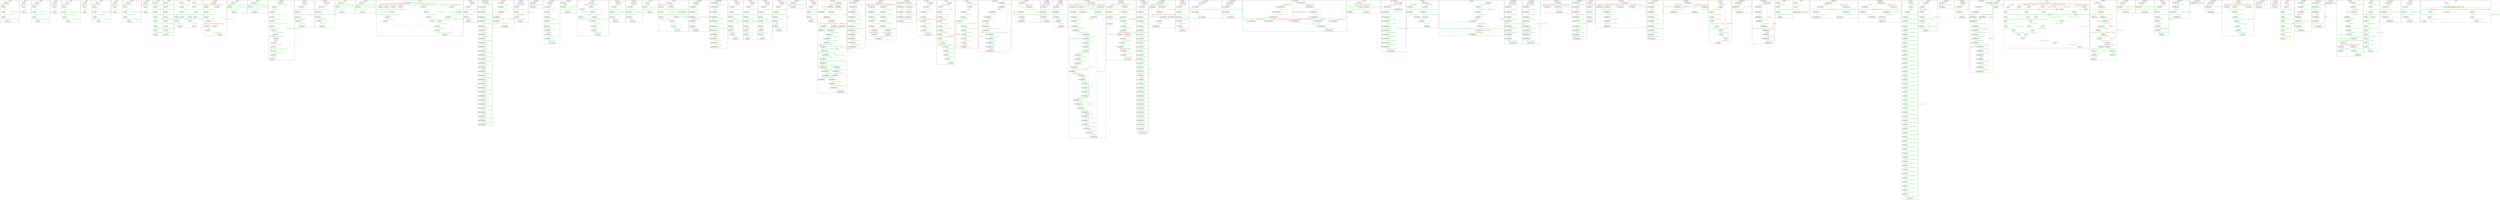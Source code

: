 digraph {
 node [shape=record];
subgraph cluster_0x0030 {
 label="0x0030";
"0x0030_0" -> "0x0030_1"[color=red, fontcolor=red, label="WAIT(0,0)"];
"0x0030_1" -> "0x0030_0"[color=green, fontcolor=green, label="LTEi(0x72,0)"];
"0x0030_1" -> "0x0030_2"[color=green, fontcolor=green, label="SUBI(0x72,1)"];
"0x0030_2" -> "0x0030_3"[color=green, fontcolor=green, label="PLAYWAVE(0,SOUND_HURT)"];
"0x0030_3" -> "0x0030_4"[color=green, fontcolor=green, label="GTEi(0x72,1)"];
"0x0030_3" -> "0x0030_4"[color=green, fontcolor=green, label="PLAYWAVE(0,SOUND_THUNDER)"];
"0x0030_4" -> "0x0030_0"[color=green, fontcolor=green, label="SIGNALi(SIG_SUB,SID_AURA)"];
}
 subgraph "cluster_0x0031" {
 label="0x0031";
"0x0031_0" -> "0x0031_1"[color=red, fontcolor=red, label="WAIT(0,0)"];
"0x0031_1" -> "0x0031_2"[color=green, fontcolor=green, label="ADDI(0x72,1)"];
"0x0031_1" -> "0x0031_0"[color=green, fontcolor=green, label="GTEi(0x72,200)"];
}
 subgraph "cluster_0x0032" {
 label="0x0032";
"0x0032_0" -> "0x0032_1"[color=red, fontcolor=red, label="WAIT(0,0)"];
"0x0032_1" -> "0x0032_0"[color=green, fontcolor=green, label="LTEi(0x71,0)"];
"0x0032_1" -> "0x0032_2"[color=green, fontcolor=green, label="SUBI(0x71,1)"];
"0x0032_2" -> "0x0032_3"[color=green, fontcolor=green, label="PLAYWAVE(0,SOUND_HURT)"];
"0x0032_3" -> "0x0032_4"[color=green, fontcolor=green, label="GTEi(0x71,1)"];
"0x0032_3" -> "0x0032_4"[color=green, fontcolor=green, label="PLAYWAVE(0,SOUND_THUNDER)"];
"0x0032_4" -> "0x0032_0"[color=green, fontcolor=green, label="SIGNALi(SIG_SUB,SID_AURA)"];
}
 subgraph "cluster_0x0033" {
 label="0x0033";
"0x0033_0" -> "0x0033_1"[color=red, fontcolor=red, label="WAIT(0,0)"];
"0x0033_1" -> "0x0033_2"[color=green, fontcolor=green, label="ADDI(0x71,1)"];
"0x0033_1" -> "0x0033_0"[color=green, fontcolor=green, label="GTEi(0x71,5)"];
}
 subgraph "cluster_0x0034" {
 label="0x0034";
"0x0034_0" -> "0x0034_1"[color=red, fontcolor=red, label="WAIT(0,0)"];
"0x0034_1" -> "0x0034_0"[color=green, fontcolor=green, label="LTEi(0x73,0)"];
"0x0034_1" -> "0x0034_2"[color=green, fontcolor=green, label="SUBI(0x73,1)"];
"0x0034_2" -> "0x0034_3"[color=green, fontcolor=green, label="PLAYWAVE(0,SOUND_HURT)"];
"0x0034_3" -> "0x0034_4"[color=green, fontcolor=green, label="GTEi(0x73,1)"];
"0x0034_3" -> "0x0034_4"[color=green, fontcolor=green, label="PLAYWAVE(0,SOUND_THUNDER)"];
"0x0034_4" -> "0x0034_0"[color=green, fontcolor=green, label="SIGNALi(SIG_SUB,SID_AURA)"];
}
 subgraph "cluster_0x0035" {
 label="0x0035";
"0x0035_0" -> "0x0035_1"[color=red, fontcolor=red, label="WAIT(0,0)"];
"0x0035_1" -> "0x0035_2"[color=green, fontcolor=green, label="ADDI(0x73,1)"];
"0x0035_1" -> "0x0035_0"[color=green, fontcolor=green, label="GTEi(0x73,23)"];
}
 subgraph "cluster_0x0036" {
 label="0x0036";
"0x0036_0" -> "0x0036_1"[color=red, fontcolor=red, label="WAIT(0,0)"];
"0x0036_1" -> "0x0036_0"[color=green, fontcolor=green, label="LTEi(0x70,0)"];
"0x0036_1" -> "0x0036_2"[color=green, fontcolor=green, label="SUBI(0x70,1)"];
"0x0036_2" -> "0x0036_3"[color=green, fontcolor=green, label="PLAYWAVE(0,SOUND_HURT)"];
"0x0036_3" -> "0x0036_4"[color=green, fontcolor=green, label="GTEi(0x70,1)"];
"0x0036_3" -> "0x0036_4"[color=green, fontcolor=green, label="PLAYWAVE(0,SOUND_THUNDER)"];
"0x0036_4" -> "0x0036_0"[color=green, fontcolor=green, label="SIGNALi(SIG_SUB,SID_AURA)"];
}
 subgraph "cluster_0x0037" {
 label="0x0037";
"0x0037_0" -> "0x0037_1"[color=red, fontcolor=red, label="WAIT(0,0)"];
"0x0037_1" -> "0x0037_2"[color=green, fontcolor=green, label="ADDI(0x70,1)"];
"0x0037_1" -> "0x0037_0"[color=green, fontcolor=green, label="GTEi(0x70,10)"];
}
 subgraph "cluster_0x0038" {
 label="0x0038";
"0x0038_0" -> "0x0038_1"[color=red, fontcolor=red, label="WAIT(0,0)"];
"0x0038_1" -> "0x0038_0"[color=green, fontcolor=green, label="LTEi(0x75,0)"];
"0x0038_1" -> "0x0038_2"[color=green, fontcolor=green, label="SUBI(0x75,1)"];
"0x0038_2" -> "0x0038_3"[color=green, fontcolor=green, label="PLAYWAVE(0,SOUND_HURT)"];
"0x0038_3" -> "0x0038_4"[color=green, fontcolor=green, label="GTEi(0x75,1)"];
"0x0038_3" -> "0x0038_4"[color=green, fontcolor=green, label="PLAYWAVE(0,SOUND_THUNDER)"];
"0x0038_4" -> "0x0038_0"[color=green, fontcolor=green, label="SIGNALi(SIG_SUB,SID_AURA)"];
}
 subgraph "cluster_0x0039" {
 label="0x0039";
"0x0039_0" -> "0x0039_1"[color=red, fontcolor=red, label="WAIT(0,0)"];
"0x0039_1" -> "0x0039_2"[color=green, fontcolor=green, label="ADDI(0x75,1)"];
"0x0039_1" -> "0x0039_0"[color=green, fontcolor=green, label="GTEi(0x75,100)"];
}
 subgraph "cluster_0x0049" {
 label="0x0049";
"0x0049_1" -> "0x0049_2"[color=green, fontcolor=green, label="ASSIGN(WSPRITE,10)"];
"0x0049_2" -> "0x0049_3"[color=green, fontcolor=green, label="MUL(WSPRITE,0x77)"];
"0x0049_3" -> "0x0049_4"[color=green, fontcolor=green, label="ASSIGN(WPARM,10)"];
"0x0049_4" -> "0x0049_5"[color=green, fontcolor=green, label="DIV(WSPRITE,WPARM)"];
"0x0049_5" -> "0x0049_6"[color=green, fontcolor=green, label="ASSIGN(WPARM,0x01c0)"];
"0x0049_6" -> "0x0049_7"[color=green, fontcolor=green, label="ADD(WSPRITE,WPARM)"];
"0x0049_7" -> "0x0049_0"[color=green, fontcolor=green, label="SHOW(WSPRITE,0)"];
}
 subgraph "cluster_0x1000" {
 label="0x1000";
"0x1000_0" -> "0x1000_1"[color=green, fontcolor=green, label="ASSIGN(WSPRITE,9)"];
"0x1000_1" -> "0x1000_2"[color=green, fontcolor=green, label="MUL(WSPRITE,0x01)"];
"0x1000_2" -> "0x1000_3"[color=green, fontcolor=green, label="ASSIGN(WPARM,20)"];
"0x1000_3" -> "0x1000_4"[color=green, fontcolor=green, label="DIV(WSPRITE,WPARM)"];
"0x1000_4" -> "0x1000_5"[color=green, fontcolor=green, label="ASSIGN(WPARM,0x0280)"];
"0x1000_5" -> "0x1000_6"[color=green, fontcolor=green, label="ADD(WSPRITE,WPARM)"];
"0x1000_6" -> "0x1000_10"[color=green, fontcolor=green, label="SHOW(WSPRITE,0)"];
}
 subgraph "cluster_0x1001" {
 label="0x1001";
"0x1001_3" -> "0x1001_4"[color=green, fontcolor=green, label="ASSIGN(WSPRITE,0x0270)"];
"0x1001_4" -> "0x1001_5"[color=green, fontcolor=green, label="ASSIGN(WPARM,10)"];
"0x1001_5" -> "0x1001_20"[color=green, fontcolor=green, label="LTEi(WPARM,0)"];
"0x1001_5" -> "0x1001_6"[color=green, fontcolor=green, label="SHOW(WSPRITE,0)"];
"0x1001_6" -> "0x1001_7"[color=green, fontcolor=green, label="EMTIME(0,1000/1)"];
"0x1001_7" -> "0x1001_8"[color=green, fontcolor=green, label="ADDI(WSPRITE,1)"];
"0x1001_8" -> "0x1001_5"[color=green, fontcolor=green, label="SUBI(WPARM,1)"];
"0x1001_32" -> "0x1001_33"[color=green, fontcolor=green, label="ASSIGN(WSPRITE,0x0279)"];
"0x1001_33" -> "0x1001_34"[color=green, fontcolor=green, label="ASSIGN(WPARM,10)"];
"0x1001_34" -> "0x1001_40"[color=green, fontcolor=green, label="LTEi(WPARM,0)"];
"0x1001_34" -> "0x1001_35"[color=green, fontcolor=green, label="SHOW(WSPRITE,0)"];
"0x1001_35" -> "0x1001_36"[color=green, fontcolor=green, label="EMTIME(0,1000/1)"];
"0x1001_36" -> "0x1001_37"[color=green, fontcolor=green, label="SUBI(WSPRITE,1)"];
"0x1001_37" -> "0x1001_34"[color=green, fontcolor=green, label="SUBI(WPARM,1)"];
}
 subgraph "cluster_M02_BIN" {
 label="M02_BIN";
"M02_BIN_0" -> "M02_BIN_1"[color=red, fontcolor=red, label="DROP(0,0)"];
"M02_BIN_0" -> "M02_BIN_8"[color=red, fontcolor=red, label="WAIT(0,SIG_CLOSE)"];
"M02_BIN_1" -> "M02_BIN_2"[color=green, fontcolor=green, label="ASHOW(WOBJECT,0)"];
"M02_BIN_2" -> "M02_BIN_3"[color=green, fontcolor=green, label="MOV(WTEMP1,WOBJECT)"];
"M02_BIN_3" -> "M02_BIN_4"[color=green, fontcolor=green, label="SIGNAL(WIP_S02_EBIN,(null))"];
"M02_BIN_4" -> "M02_BIN_5"[color=red, fontcolor=red, label="GRAB(0,0)"];
"M02_BIN_4" -> "M02_BIN_9"[color=red, fontcolor=red, label="WAIT(0,SIG_CLOSE)"];
"M02_BIN_5" -> "M02_BIN_6"[color=green, fontcolor=green, label="SHOW(0,0)"];
"M02_BIN_6" -> "M02_BIN_7"[color=green, fontcolor=green, label="ASSIGN(WTEMP1,0)"];
"M02_BIN_7" -> "M02_BIN_0"[color=green, fontcolor=green, label="SIGNAL(WIP_S02_EBIN,(null))"];
"M02_BIN_8" -> "M02_BIN_0"[color=red, fontcolor=red, label="WAIT(0,SIG_OPEN)"];
"M02_BIN_9" -> "M02_BIN_4"[color=red, fontcolor=red, label="WAIT(0,SIG_OPEN)"];
}
 subgraph "cluster_M02_DN1" {
 label="M02_DN1";
"M02_DN1_0" -> "M02_DN1_1"[color=red, fontcolor=red, label="CLICK(0,0)"];
"M02_DN1_1" -> "M02_DN1_0"[color=green, fontcolor=green, label="IFSTATE(M02_LOCKED,WIP_S02_LOCK)"];
"M02_DN1_1" -> "M02_DN1_2"[color=green, fontcolor=green, label="PLAYWAVE(0,SOUND_CLICK)"];
"M02_DN1_2" -> "M02_DN1_0"[color=green, fontcolor=green, label="SIGNAL(WIP_S02_VIAL,SIG_DEC1)"];
}
 subgraph "cluster_M02_DN10" {
 label="M02_DN10";
"M02_DN10_0" -> "M02_DN10_1"[color=red, fontcolor=red, label="CLICK(0,0)"];
"M02_DN10_1" -> "M02_DN10_0"[color=green, fontcolor=green, label="IFSTATE(M02_LOCKED,WIP_S02_LOCK)"];
"M02_DN10_1" -> "M02_DN10_2"[color=green, fontcolor=green, label="PLAYWAVE(0,SOUND_CLICK)"];
"M02_DN10_2" -> "M02_DN10_0"[color=green, fontcolor=green, label="SIGNAL(WIP_S02_VIAL,SIG_DEC10)"];
}
 subgraph "cluster_M02_LOCK" {
 label="M02_LOCK";
"M02_LOCK_0" -> "M02_LOCK_1"[color=green, fontcolor=green, label="C_ACCEPT(0,IDC_KEY)"];
"M02_LOCK_1" -> "M02_LOCK_2"[color=red, fontcolor=red, label="DROP(0,0)"];
"M02_LOCK_2" -> "M02_LOCK_3"[color=green, fontcolor=green, label="PLAYWAVE(0,SOUND_CLICK)"];
"M02_LOCK_3" -> "M02_LOCK_4"[color=green, fontcolor=green, label="MOV(WTEMP1,WTHIS)"];
"M02_LOCK_4" -> "M02_LOCK_5"[color=green, fontcolor=green, label="ADDI(WTEMP1,S02_BIN___XX-S02_LOCK__XX)"];
"M02_LOCK_5" -> "M02_LOCK_7"[color=green, fontcolor=green, label="SIGNAL(WTEMP1,SIG_OPEN)"];
"M02_LOCK_7" -> "M02_LOCK_8"[color=green, fontcolor=green, label="O_ACCEPT(WOBJECT,(null))"];
"M02_LOCK_8" -> "M02_LOCK_9"[color=green, fontcolor=green, label="SHOW(0,IDS_LOCKWKEY)"];
"M02_LOCK_9" -> "M02_LOCK_10"[color=red, fontcolor=red, label="GRAB(0,0)"];
"M02_LOCK_10" -> "M02_LOCK_11"[color=green, fontcolor=green, label="MOV(WTEMP1,WTHIS)"];
"M02_LOCK_11" -> "M02_LOCK_12"[color=green, fontcolor=green, label="ADDI(WTEMP1,S02_BIN___XX-S02_LOCK__XX)"];
"M02_LOCK_12" -> "M02_LOCK_0"[color=green, fontcolor=green, label="IFSTATE(M02_OPENEMPTY,WTEMP1)"];
"M02_LOCK_12" -> "M02_LOCK_14"[color=green, fontcolor=green, label="SIGNAL(WTEMP1,SIG_CLOSE)"];
"M02_LOCK_14" -> "M02_LOCK_15"[color=green, fontcolor=green, label="SHOW(0,0)"];
"M02_LOCK_15" -> "M02_LOCK_2"[color=red, fontcolor=red, label="DROP(WPARM,0)"];
}
 subgraph "cluster_M02_NUM1" {
 label="M02_NUM1";
"M02_NUM1_0" -> "M02_NUM1_1"[color=red, fontcolor=red, label="WAIT(0,0)"];
"M02_NUM1_1" -> "M02_NUM1_2"[color=green, fontcolor=green, label="REF_MACHINE(WIP_S02_VIAL,(null))"];
"M02_NUM1_2" -> "M02_NUM1_3"[color=green, fontcolor=green, label="MOV(BFRAME,R_WPARM)"];
"M02_NUM1_3" -> "M02_NUM1_4"[color=green, fontcolor=green, label="SUB(BFRAME,R_BPARM)"];
"M02_NUM1_4" -> "M02_NUM1_5"[color=green, fontcolor=green, label="MODI(BFRAME,10)"];
"M02_NUM1_5" -> "M02_NUM1_0"[color=green, fontcolor=green, label="SHOW(0,IDS_CITYNUM)"];
}
 subgraph "cluster_M02_NUM10" {
 label="M02_NUM10";
"M02_NUM10_0" -> "M02_NUM10_1"[color=red, fontcolor=red, label="WAIT(0,0)"];
"M02_NUM10_1" -> "M02_NUM10_2"[color=green, fontcolor=green, label="REF_MACHINE(WIP_S02_VIAL,(null))"];
"M02_NUM10_2" -> "M02_NUM10_3"[color=green, fontcolor=green, label="MOV(BFRAME,R_WPARM)"];
"M02_NUM10_3" -> "M02_NUM10_4"[color=green, fontcolor=green, label="SUB(BFRAME,R_BPARM)"];
"M02_NUM10_4" -> "M02_NUM10_5"[color=green, fontcolor=green, label="DIVI(BFRAME,10)"];
"M02_NUM10_5" -> "M02_NUM10_0"[color=green, fontcolor=green, label="SHOW(0,IDS_CITYNUM)"];
}
 subgraph "cluster_M02_UP1" {
 label="M02_UP1";
"M02_UP1_0" -> "M02_UP1_1"[color=red, fontcolor=red, label="CLICK(0,0)"];
"M02_UP1_1" -> "M02_UP1_0"[color=green, fontcolor=green, label="IFSTATE(M02_LOCKED,WIP_S02_LOCK)"];
"M02_UP1_1" -> "M02_UP1_2"[color=green, fontcolor=green, label="PLAYWAVE(0,SOUND_CLICK)"];
"M02_UP1_2" -> "M02_UP1_0"[color=green, fontcolor=green, label="SIGNAL(WIP_S02_VIAL,SIG_INC1)"];
}
 subgraph "cluster_M02_UP10" {
 label="M02_UP10";
"M02_UP10_0" -> "M02_UP10_1"[color=red, fontcolor=red, label="CLICK(0,0)"];
"M02_UP10_1" -> "M02_UP10_0"[color=green, fontcolor=green, label="IFSTATE(M02_LOCKED,WIP_S02_LOCK)"];
"M02_UP10_1" -> "M02_UP10_2"[color=green, fontcolor=green, label="PLAYWAVE(0,SOUND_CLICK)"];
"M02_UP10_2" -> "M02_UP10_0"[color=green, fontcolor=green, label="SIGNAL(WIP_S02_VIAL,SIG_INC10)"];
}
 subgraph "cluster_M02_VIAL" {
 label="M02_VIAL";
"M02_VIAL_0" -> "M02_VIAL_10"[color=red, fontcolor=red, label="DRAG(0,IDD_SCOOPE)"];
"M02_VIAL_0" -> "M02_VIAL_22"[color=red, fontcolor=red, label="DRAG(0,IDD_SCOOPF)"];
"M02_VIAL_0" -> "M02_VIAL_1"[color=red, fontcolor=red, label="WAIT(0,SIG_INC1)"];
"M02_VIAL_0" -> "M02_VIAL_2"[color=red, fontcolor=red, label="WAIT(0,SIG_DEC1)"];
"M02_VIAL_0" -> "M02_VIAL_3"[color=red, fontcolor=red, label="WAIT(0,SIG_INC10)"];
"M02_VIAL_0" -> "M02_VIAL_4"[color=red, fontcolor=red, label="WAIT(0,SIG_DEC10)"];
"M02_VIAL_1" -> "M02_VIAL_7"[color=green, fontcolor=green, label="ADDI(WPARM,1)"];
"M02_VIAL_2" -> "M02_VIAL_7"[color=green, fontcolor=green, label="SUBI(WPARM,1)"];
"M02_VIAL_3" -> "M02_VIAL_7"[color=green, fontcolor=green, label="ADDI(WPARM,10)"];
"M02_VIAL_4" -> "M02_VIAL_7"[color=green, fontcolor=green, label="SUBI(WPARM,10)"];
"M02_VIAL_7" -> "M02_VIAL_8"[color=green, fontcolor=green, label="ASSIGN(WPARM,99)"];
"M02_VIAL_7" -> "M02_VIAL_8"[color=green, fontcolor=green, label="LTEi(WPARM,99)"];
"M02_VIAL_8" -> "M02_VIAL_9"[color=green, fontcolor=green, label="SIGNAL(WIP_DISP10,0)"];
"M02_VIAL_9" -> "M02_VIAL_0"[color=green, fontcolor=green, label="SIGNAL(WIP_DISP01,0)"];
"M02_VIAL_10" -> "M02_VIAL_0"[color=green, fontcolor=green, label="EQUALi(BPARM,0)"];
"M02_VIAL_10" -> "M02_VIAL_0"[color=green, fontcolor=green, label="NOTSTATE(M02_KEYED,WIP_S02_LOCK)"];
"M02_VIAL_10" -> "M02_VIAL_11"[color=green, fontcolor=green, label="SUBI(BPARM,1)"];
"M02_VIAL_11" -> "M02_VIAL_12"[color=green, fontcolor=green, label="HANDOFF(0,IDD_SCOOPF)"];
"M02_VIAL_12" -> "M02_VIAL_13"[color=green, fontcolor=green, label="SIGNAL(WIP_DISP10,0)"];
"M02_VIAL_13" -> "M02_VIAL_0"[color=green, fontcolor=green, label="SIGNAL(WIP_DISP01,0)"];
"M02_VIAL_22" -> "M02_VIAL_23"[color=green, fontcolor=green, label="ADDI(BPARM,1)"];
"M02_VIAL_22" -> "M02_VIAL_24"[color=green, fontcolor=green, label="GTE(BPARM,WPARM)"];
"M02_VIAL_22" -> "M02_VIAL_0"[color=green, fontcolor=green, label="NOTSTATE(M02_LOCKED,WIP_S02_LOCK)"];
"M02_VIAL_23" -> "M02_VIAL_24"[color=green, fontcolor=green, label="HANDOFF(0,IDD_SCOOPE)"];
"M02_VIAL_24" -> "M02_VIAL_25"[color=green, fontcolor=green, label="SIGNAL(WIP_DISP10,0)"];
"M02_VIAL_25" -> "M02_VIAL_26"[color=green, fontcolor=green, label="SIGNAL(WIP_DISP01,0)"];
"M02_VIAL_26" -> "M02_VIAL_0"[color=green, fontcolor=green, label="LT(BPARM,WPARM)"];
"M02_VIAL_26" -> "M02_VIAL_27"[color=green, fontcolor=green, label="MOV(WTEMP1,WTHIS)"];
"M02_VIAL_27" -> "M02_VIAL_28"[color=green, fontcolor=green, label="ADDI(WTEMP1,S02_BIN___XX-S02_VIAL__XX)"];
"M02_VIAL_28" -> "M02_VIAL_0"[color=green, fontcolor=green, label="SIGNAL(WTEMP1,SIG_OPEN)"];
}
 subgraph "cluster_M04_BIN" {
 label="M04_BIN";
"M04_BIN_0" -> "M04_BIN_1"[color=red, fontcolor=red, label="WAIT(0,0)"];
"M04_BIN_1" -> "M04_BIN_2"[color=green, fontcolor=green, label="ASSIGN(WOBJECT,IDD_CITY_KEY1)"];
"M04_BIN_2" -> "M04_BIN_3"[color=green, fontcolor=green, label="SHOW(0,IDS_KEY_IN_BIN)"];
"M04_BIN_3" -> "M04_BIN_4"[color=red, fontcolor=red, label="GRAB(0,0)"];
"M04_BIN_4" -> "M04_BIN_0"[color=green, fontcolor=green, label="SHOW(0,0)"];
}
 subgraph "cluster_M04_KEYCLAMP" {
 label="M04_KEYCLAMP";
"M04_KEYCLAMP_0" -> "M04_KEYCLAMP_1"[color=green, fontcolor=green, label="C_ACCEPT(0,IDC_KEY)"];
"M04_KEYCLAMP_1" -> "M04_KEYCLAMP_2"[color=red, fontcolor=red, label="DROP(0,0)"];
"M04_KEYCLAMP_2" -> "M04_KEYCLAMP_3"[color=green, fontcolor=green, label="SUBI(WOBJECT,IDD_CITY_KEY1)"];
"M04_KEYCLAMP_3" -> "M04_KEYCLAMP_4"[color=green, fontcolor=green, label="REF_MACHINE(WIP3,(null))"];
"M04_KEYCLAMP_4" -> "M04_KEYCLAMP_5"[color=green, fontcolor=green, label="MOV(R_BFRAME,WOBJECT)"];
"M04_KEYCLAMP_5" -> "M04_KEYCLAMP_6"[color=green, fontcolor=green, label="MODI(R_BFRAME,4)"];
"M04_KEYCLAMP_6" -> "M04_KEYCLAMP_7"[color=green, fontcolor=green, label="DIVI(WOBJECT,4)"];
"M04_KEYCLAMP_7" -> "M04_KEYCLAMP_8"[color=green, fontcolor=green, label="REF_MACHINE(WIP2,(null))"];
"M04_KEYCLAMP_8" -> "M04_KEYCLAMP_9"[color=green, fontcolor=green, label="MOV(R_BFRAME,WOBJECT)"];
"M04_KEYCLAMP_9" -> "M04_KEYCLAMP_10"[color=green, fontcolor=green, label="MODI(R_BFRAME,4)"];
"M04_KEYCLAMP_10" -> "M04_KEYCLAMP_11"[color=green, fontcolor=green, label="DIVI(WOBJECT,4)"];
"M04_KEYCLAMP_11" -> "M04_KEYCLAMP_12"[color=green, fontcolor=green, label="REF_MACHINE(WIP1,(null))"];
"M04_KEYCLAMP_12" -> "M04_KEYCLAMP_13"[color=green, fontcolor=green, label="MOV(R_BFRAME,WOBJECT)"];
"M04_KEYCLAMP_13" -> "M04_KEYCLAMP_14"[color=green, fontcolor=green, label="SHOW(0,IDS_KEY_CFGWKEY)"];
"M04_KEYCLAMP_14" -> "M04_KEYCLAMP_15"[color=green, fontcolor=green, label="CLEAR(WOBJECT,(null))"];
"M04_KEYCLAMP_15" -> "M04_KEYCLAMP_16"[color=red, fontcolor=red, label="GRAB(0,0)"];
"M04_KEYCLAMP_16" -> "M04_KEYCLAMP_17"[color=green, fontcolor=green, label="REF_MACHINE(WIP1,(null))"];
"M04_KEYCLAMP_17" -> "M04_KEYCLAMP_18"[color=green, fontcolor=green, label="MOV(WOBJECT,R_BFRAME)"];
"M04_KEYCLAMP_18" -> "M04_KEYCLAMP_19"[color=green, fontcolor=green, label="CLEAR(R_BFRAME,(null))"];
"M04_KEYCLAMP_19" -> "M04_KEYCLAMP_20"[color=green, fontcolor=green, label="MULI(WOBJECT,4)"];
"M04_KEYCLAMP_20" -> "M04_KEYCLAMP_21"[color=green, fontcolor=green, label="REF_MACHINE(WIP2,(null))"];
"M04_KEYCLAMP_21" -> "M04_KEYCLAMP_22"[color=green, fontcolor=green, label="ADD(WOBJECT,R_BFRAME)"];
"M04_KEYCLAMP_22" -> "M04_KEYCLAMP_23"[color=green, fontcolor=green, label="CLEAR(R_BFRAME,(null))"];
"M04_KEYCLAMP_23" -> "M04_KEYCLAMP_24"[color=green, fontcolor=green, label="MULI(WOBJECT,4)"];
"M04_KEYCLAMP_24" -> "M04_KEYCLAMP_25"[color=green, fontcolor=green, label="REF_MACHINE(WIP3,(null))"];
"M04_KEYCLAMP_25" -> "M04_KEYCLAMP_26"[color=green, fontcolor=green, label="ADD(WOBJECT,R_BFRAME)"];
"M04_KEYCLAMP_26" -> "M04_KEYCLAMP_27"[color=green, fontcolor=green, label="CLEAR(R_BFRAME,(null))"];
"M04_KEYCLAMP_27" -> "M04_KEYCLAMP_28"[color=green, fontcolor=green, label="ADDI(WOBJECT,IDD_CITY_KEY1)"];
"M04_KEYCLAMP_28" -> "M04_KEYCLAMP_29"[color=green, fontcolor=green, label="HANDOFF(WOBJECT,(null))"];
"M04_KEYCLAMP_29" -> "M04_KEYCLAMP_0"[color=green, fontcolor=green, label="SHOW(0,0)"];
}
 subgraph "cluster_M04_SLIDER" {
 label="M04_SLIDER";
"M04_SLIDER_0" -> "M04_SLIDER_1"[color=green, fontcolor=green, label="MOV(WSPRITE,WIP1)"];
"M04_SLIDER_1" -> "M04_SLIDER_5"[color=green, fontcolor=green, label="SHOW(WSPRITE,(null))"];
"M04_SLIDER_5" -> "M04_SLIDER_10"[color=red, fontcolor=red, label="CLICK(0,0)"];
"M04_SLIDER_5" -> "M04_SLIDER_30"[color=red, fontcolor=red, label="WAIT(0,0)"];
"M04_SLIDER_10" -> "M04_SLIDER_20"[color=green, fontcolor=green, label="ADDI(BFRAME,1)"];
"M04_SLIDER_20" -> "M04_SLIDER_30"[color=green, fontcolor=green, label="ASSIGN(BFRAME,0)"];
"M04_SLIDER_20" -> "M04_SLIDER_30"[color=green, fontcolor=green, label="LTEi(BFRAME,3)"];
"M04_SLIDER_30" -> "M04_SLIDER_5"[color=green, fontcolor=green, label="SHOW(WSPRITE,(null))"];
}
 subgraph "cluster_M04_VIAL" {
 label="M04_VIAL";
"M04_VIAL_0" -> "M04_VIAL_1"[color=red, fontcolor=red, label="DRAG(0,IDD_SCOOPF)"];
"M04_VIAL_1" -> "M04_VIAL_2"[color=green, fontcolor=green, label="HANDOFF(0,IDD_SCOOPE)"];
"M04_VIAL_2" -> "M04_VIAL_3"[color=red, fontcolor=red, label="DRAG(0,IDD_SCOOPF)"];
"M04_VIAL_3" -> "M04_VIAL_4"[color=green, fontcolor=green, label="HANDOFF(0,IDD_SCOOPE)"];
"M04_VIAL_4" -> "M04_VIAL_0"[color=green, fontcolor=green, label="SIGNALi(0,S04_BIN)"];
}
 subgraph "cluster_M05_BUBBLE" {
 label="M05_BUBBLE";
"M05_BUBBLE_0" -> "M05_BUBBLE_1"[color=red, fontcolor=red, label="WAIT(0,0)"];
"M05_BUBBLE_1" -> "M05_BUBBLE_0"[color=green, fontcolor=green, label="VIDEO(0,IDS_CHEMBUBL)"];
}
 subgraph "cluster_M05_CHEM" {
 label="M05_CHEM";
"M05_CHEM_0" -> "M05_CHEM_1"[color=red, fontcolor=red, label="WAIT(0,0)"];
"M05_CHEM_1" -> "M05_CHEM_2"[color=green, fontcolor=green, label="SHOW(0,IDS_CHEMFILL)"];
"M05_CHEM_2" -> "M05_CHEM_3"[color=green, fontcolor=green, label="ANIMATE(0,0)"];
"M05_CHEM_3" -> "M05_CHEM_4"[color=green, fontcolor=green, label="REF_MACHINE(WIP1,(null))"];
"M05_CHEM_4" -> "M05_CHEM_5"[color=green, fontcolor=green, label="MOV(WOBJECT,R_BFRAME)"];
"M05_CHEM_5" -> "M05_CHEM_20"[color=green, fontcolor=green, label="ADDI(WOBJECT,IDD_CHEMV01)"];
"M05_CHEM_20" -> "M05_CHEM_21"[color=red, fontcolor=red, label="GRAB(0,0)"];
"M05_CHEM_21" -> "M05_CHEM_22"[color=green, fontcolor=green, label="CLEAR(WOBJECT,(null))"];
"M05_CHEM_22" -> "M05_CHEM_23"[color=green, fontcolor=green, label="CLEAR(WSPRITE,(null))"];
"M05_CHEM_23" -> "M05_CHEM_0"[color=green, fontcolor=green, label="SHOW(0,0)"];
}
 subgraph "cluster_M05_DOWN" {
 label="M05_DOWN";
"M05_DOWN_0" -> "M05_DOWN_1"[color=red, fontcolor=red, label="CLICK(0,0)"];
"M05_DOWN_1" -> "M05_DOWN_2"[color=green, fontcolor=green, label="PLAYWAVE(0,SOUND_CLICK)"];
"M05_DOWN_2" -> "M05_DOWN_0"[color=green, fontcolor=green, label="SIGNAL(WIP1,SIG_DEC1)"];
}
 subgraph "cluster_M05_ICON" {
 label="M05_ICON";
"M05_ICON_0" -> "M05_ICON_1"[color=red, fontcolor=red, label="WAIT(0,SIG_INC1)"];
"M05_ICON_0" -> "M05_ICON_7"[color=red, fontcolor=red, label="WAIT(0,SIG_DEC1)"];
"M05_ICON_1" -> "M05_ICON_2"[color=green, fontcolor=green, label="ADDI(BFRAME,1)"];
"M05_ICON_2" -> "M05_ICON_20"[color=green, fontcolor=green, label="ASSIGN(BFRAME,0)"];
"M05_ICON_2" -> "M05_ICON_20"[color=green, fontcolor=green, label="LTi(BFRAME,WIP4)"];
"M05_ICON_7" -> "M05_ICON_8"[color=green, fontcolor=green, label="EQUALi(BFRAME,0)"];
"M05_ICON_7" -> "M05_ICON_20"[color=green, fontcolor=green, label="SUBI(BFRAME,1)"];
"M05_ICON_8" -> "M05_ICON_9"[color=green, fontcolor=green, label="ASSIGN(BFRAME,WIP4)"];
"M05_ICON_9" -> "M05_ICON_20"[color=green, fontcolor=green, label="SUBI(BFRAME,1)"];
"M05_ICON_20" -> "M05_ICON_21"[color=green, fontcolor=green, label="SHOW(0,IDS_CHEMS)"];
"M05_ICON_21" -> "M05_ICON_22"[color=green, fontcolor=green, label="SIGNAL(WIP1,(null))"];
"M05_ICON_22" -> "M05_ICON_23"[color=green, fontcolor=green, label="SIGNAL(WIP2,(null))"];
"M05_ICON_23" -> "M05_ICON_0"[color=green, fontcolor=green, label="SIGNAL(WIP3,(null))"];
}
 subgraph "cluster_M05_NUM1" {
 label="M05_NUM1";
"M05_NUM1_0" -> "M05_NUM1_1"[color=red, fontcolor=red, label="WAIT(0,0)"];
"M05_NUM1_1" -> "M05_NUM1_2"[color=green, fontcolor=green, label="REF_MACHINE(WIP1,(null))"];
"M05_NUM1_2" -> "M05_NUM1_3"[color=green, fontcolor=green, label="MOV(BFRAME,R_BPARM)"];
"M05_NUM1_3" -> "M05_NUM1_4"[color=green, fontcolor=green, label="MODI(BFRAME,10)"];
"M05_NUM1_4" -> "M05_NUM1_0"[color=green, fontcolor=green, label="SHOW(0,IDS_CITYNUM)"];
}
 subgraph "cluster_M05_NUM10" {
 label="M05_NUM10";
"M05_NUM10_0" -> "M05_NUM10_1"[color=red, fontcolor=red, label="WAIT(0,0)"];
"M05_NUM10_1" -> "M05_NUM10_2"[color=green, fontcolor=green, label="REF_MACHINE(WIP1,(null))"];
"M05_NUM10_2" -> "M05_NUM10_3"[color=green, fontcolor=green, label="MOV(BFRAME,R_BPARM)"];
"M05_NUM10_3" -> "M05_NUM10_4"[color=green, fontcolor=green, label="DIVI(BFRAME,10)"];
"M05_NUM10_4" -> "M05_NUM10_0"[color=green, fontcolor=green, label="SHOW(0,IDS_CITYNUM)"];
}
 subgraph "cluster_M05_UP" {
 label="M05_UP";
"M05_UP_0" -> "M05_UP_1"[color=red, fontcolor=red, label="CLICK(0,0)"];
"M05_UP_1" -> "M05_UP_2"[color=green, fontcolor=green, label="PLAYWAVE(0,SOUND_CLICK)"];
"M05_UP_2" -> "M05_UP_0"[color=green, fontcolor=green, label="SIGNAL(WIP1,SIG_INC1)"];
}
 subgraph "cluster_M05_VIAL" {
 label="M05_VIAL";
"M05_VIAL_0" -> "M05_VIAL_7"[color=red, fontcolor=red, label="CLICK(0,0)"];
"M05_VIAL_0" -> "M05_VIAL_1"[color=red, fontcolor=red, label="DRAG(0,IDD_SCOOPF)"];
"M05_VIAL_0" -> "M05_VIAL_20"[color=red, fontcolor=red, label="WAIT(0,0)"];
"M05_VIAL_1" -> "M05_VIAL_2"[color=green, fontcolor=green, label="ADDI(WPARM,1)"];
"M05_VIAL_1" -> "M05_VIAL_7"[color=green, fontcolor=green, label="GTE(WPARM,BPARM)"];
"M05_VIAL_2" -> "M05_VIAL_3"[color=green, fontcolor=green, label="HANDOFF(0,IDD_SCOOPE)"];
"M05_VIAL_3" -> "M05_VIAL_7"[color=green, fontcolor=green, label="PLAYWAVE(0,SOUND_SLURP)"];
"M05_VIAL_7" -> "M05_VIAL_0"[color=green, fontcolor=green, label="LT(WPARM,BPARM)"];
"M05_VIAL_7" -> "M05_VIAL_8"[color=green, fontcolor=green, label="SIGNAL(WIP1,(null))"];
"M05_VIAL_8" -> "M05_VIAL_9"[color=green, fontcolor=green, label="SIGNAL(WIP2,(null))"];
"M05_VIAL_9" -> "M05_VIAL_0"[color=green, fontcolor=green, label="SUB(WPARM,BPARM)"];
"M05_VIAL_20" -> "M05_VIAL_21"[color=green, fontcolor=green, label="REF_MACHINE(WIP3,(null))"];
"M05_VIAL_21" -> "M05_VIAL_22"[color=green, fontcolor=green, label="MOV(BPARM,R_BFRAME)"];
"M05_VIAL_22" -> "M05_VIAL_0"[color=green, fontcolor=green, label="MAPi(BPARM,CHEMCOST)"];
}
 subgraph "cluster_M06_PEZPOP" {
 label="M06_PEZPOP";
"M06_PEZPOP_0" -> "M06_PEZPOP_1"[color=red, fontcolor=red, label="CLICK(0,0)"];
"M06_PEZPOP_1" -> "M06_PEZPOP_2"[color=green, fontcolor=green, label="SHOW(0,IDS_PEZPOP)"];
"M06_PEZPOP_2" -> "M06_PEZPOP_3"[color=green, fontcolor=green, label="ANIMATE(0,0)"];
"M06_PEZPOP_3" -> "M06_PEZPOP_4"[color=red, fontcolor=red, label="GRAB(WIP1,(null))"];
"M06_PEZPOP_4" -> "M06_PEZPOP_5"[color=green, fontcolor=green, label="SHOW(0,0)"];
"M06_PEZPOP_5" -> "M06_PEZPOP_6"[color=green, fontcolor=green, label="CLEAR(WSPRITE,(null))"];
"M06_PEZPOP_6" -> "M06_PEZPOP_0"[color=green, fontcolor=green, label="VIDEO(V_REVERSE,IDS_PEZPOP)"];
}
 subgraph "cluster_M06_TEMPHOLD" {
 label="M06_TEMPHOLD";
"M06_TEMPHOLD_0" -> "M06_TEMPHOLD_10"[color=green, fontcolor=green, label="C_ACCEPT(0,IDC_TEMPLATE)"];
"M06_TEMPHOLD_10" -> "M06_TEMPHOLD_11"[color=red, fontcolor=red, label="DROP(0,0)"];
"M06_TEMPHOLD_11" -> "M06_TEMPHOLD_12"[color=green, fontcolor=green, label="SHOW(0,IDS_TMORPH)"];
"M06_TEMPHOLD_12" -> "M06_TEMPHOLD_13"[color=green, fontcolor=green, label="ANIMATE(0,V_LOOP|V_REWIND)"];
"M06_TEMPHOLD_13" -> "M06_TEMPHOLD_14"[color=green, fontcolor=green, label="MOV(WTEMP1,WOBJECT)"];
"M06_TEMPHOLD_14" -> "M06_TEMPHOLD_15"[color=green, fontcolor=green, label="SUBI(WTEMP1,IDD_TEMPLATE01)"];
"M06_TEMPHOLD_15" -> "M06_TEMPHOLD_16"[color=green, fontcolor=green, label="SIGNAL(WIP1,(null))"];
"M06_TEMPHOLD_16" -> "M06_TEMPHOLD_17"[color=red, fontcolor=red, label="GRAB(0,0)"];
"M06_TEMPHOLD_17" -> "M06_TEMPHOLD_18"[color=green, fontcolor=green, label="CLEAR(WOBJECT,(null))"];
"M06_TEMPHOLD_18" -> "M06_TEMPHOLD_19"[color=green, fontcolor=green, label="SIGNAL(WIP1,(null))"];
"M06_TEMPHOLD_19" -> "M06_TEMPHOLD_10"[color=green, fontcolor=green, label="SHOW(0,0)"];
}
 subgraph "cluster_M06_TRI1" {
 label="M06_TRI1";
"M06_TRI1_0" -> "M06_TRI1_1"[color=red, fontcolor=red, label="WAIT(0,0)"];
"M06_TRI1_1" -> "M06_TRI1_2"[color=green, fontcolor=green, label="MOV(WOBJECT,WTEMP1)"];
"M06_TRI1_2" -> "M06_TRI1_3"[color=green, fontcolor=green, label="MAPi(WOBJECT,TEMPLATE_OBJECTS)"];
"M06_TRI1_3" -> "M06_TRI1_4"[color=green, fontcolor=green, label="ASHOW(WOBJECT,(null))"];
"M06_TRI1_4" -> "M06_TRI1_5"[color=green, fontcolor=green, label="SIGNAL(WIP1,(null))"];
"M06_TRI1_5" -> "M06_TRI1_6"[color=red, fontcolor=red, label="WAIT(0,0)"];
"M06_TRI1_6" -> "M06_TRI1_7"[color=green, fontcolor=green, label="CLEAR(WOBJECT,(null))"];
"M06_TRI1_7" -> "M06_TRI1_8"[color=green, fontcolor=green, label="SHOW(0,0)"];
"M06_TRI1_8" -> "M06_TRI1_0"[color=green, fontcolor=green, label="SIGNAL(WIP1,(null))"];
}
 subgraph "cluster_M06_TRI2" {
 label="M06_TRI2";
"M06_TRI2_0" -> "M06_TRI2_1"[color=red, fontcolor=red, label="WAIT(0,0)"];
"M06_TRI2_1" -> "M06_TRI2_2"[color=green, fontcolor=green, label="MOV(BFRAME,WTEMP1)"];
"M06_TRI2_2" -> "M06_TRI2_3"[color=green, fontcolor=green, label="MAPi(BFRAME,TEMPLATE_COST)"];
"M06_TRI2_3" -> "M06_TRI2_4"[color=green, fontcolor=green, label="SHOW(0,IDS_VIALCNT)"];
"M06_TRI2_4" -> "M06_TRI2_5"[color=green, fontcolor=green, label="SIGNAL(WIP1,(null))"];
"M06_TRI2_5" -> "M06_TRI2_6"[color=red, fontcolor=red, label="WAIT(0,0)"];
"M06_TRI2_6" -> "M06_TRI2_7"[color=green, fontcolor=green, label="CLEAR(BFRAME,(null))"];
"M06_TRI2_7" -> "M06_TRI2_8"[color=green, fontcolor=green, label="SHOW(0,0)"];
"M06_TRI2_8" -> "M06_TRI2_0"[color=green, fontcolor=green, label="SIGNAL(WIP1,(null))"];
}
 subgraph "cluster_M06_TRI3" {
 label="M06_TRI3";
"M06_TRI3_0" -> "M06_TRI3_1"[color=red, fontcolor=red, label="WAIT(0,0)"];
"M06_TRI3_1" -> "M06_TRI3_2"[color=green, fontcolor=green, label="MOV(BFRAME,WTEMP1)"];
"M06_TRI3_2" -> "M06_TRI3_3"[color=green, fontcolor=green, label="MAPi(BFRAME,TEMPLATE_CHEM1)"];
"M06_TRI3_3" -> "M06_TRI3_4"[color=green, fontcolor=green, label="SHOW(0,IDS_CHEMS)"];
"M06_TRI3_4" -> "M06_TRI3_5"[color=green, fontcolor=green, label="SIGNAL(WIP1,(null))"];
"M06_TRI3_5" -> "M06_TRI3_6"[color=red, fontcolor=red, label="WAIT(0,0)"];
"M06_TRI3_6" -> "M06_TRI3_7"[color=green, fontcolor=green, label="CLEAR(BFRAME,(null))"];
"M06_TRI3_7" -> "M06_TRI3_8"[color=green, fontcolor=green, label="SHOW(0,0)"];
"M06_TRI3_8" -> "M06_TRI3_0"[color=green, fontcolor=green, label="SIGNAL(WIP1,(null))"];
}
 subgraph "cluster_M06_TRI4" {
 label="M06_TRI4";
"M06_TRI4_0" -> "M06_TRI4_1"[color=red, fontcolor=red, label="WAIT(0,0)"];
"M06_TRI4_1" -> "M06_TRI4_2"[color=green, fontcolor=green, label="MOV(BFRAME,WTEMP1)"];
"M06_TRI4_2" -> "M06_TRI4_3"[color=green, fontcolor=green, label="MAPi(BFRAME,TEMPLATE_CHEM2)"];
"M06_TRI4_3" -> "M06_TRI4_4"[color=green, fontcolor=green, label="SHOW(0,IDS_CHEMS)"];
"M06_TRI4_4" -> "M06_TRI4_5"[color=red, fontcolor=red, label="WAIT(0,0)"];
"M06_TRI4_5" -> "M06_TRI4_6"[color=green, fontcolor=green, label="CLEAR(BFRAME,(null))"];
"M06_TRI4_6" -> "M06_TRI4_0"[color=green, fontcolor=green, label="SHOW(0,0)"];
}
 subgraph "cluster_M08_BEEM" {
 label="M08_BEEM";
"M08_BEEM_0" -> "M08_BEEM_1"[color=red, fontcolor=red, label="CLICK(0,0)"];
"M08_BEEM_0" -> "M08_BEEM_1"[color=red, fontcolor=red, label="WAIT(0,0)"];
"M08_BEEM_1" -> "M08_BEEM_0"[color=green, fontcolor=green, label="VIDEO(0,IDS_BEAMER)"];
}
 subgraph "cluster_M08_BIN" {
 label="M08_BIN";
"M08_BIN_0" -> "M08_BIN_1"[color=red, fontcolor=red, label="WAIT(0,0)"];
"M08_BIN_1" -> "M08_BIN_2"[color=green, fontcolor=green, label="MOV(WOBJECT,WTEMP1)"];
"M08_BIN_2" -> "M08_BIN_3"[color=green, fontcolor=green, label="ASHOW(WOBJECT,(null))"];
"M08_BIN_3" -> "M08_BIN_4"[color=red, fontcolor=red, label="GRAB(0,0)"];
"M08_BIN_4" -> "M08_BIN_0"[color=green, fontcolor=green, label="SHOW(0,0)"];
}
 subgraph "cluster_M08_HOPPER" {
 label="M08_HOPPER";
"M08_HOPPER_0" -> "M08_HOPPER_5"[color=red, fontcolor=red, label="DRAG(0,IDD_SCOOPF)"];
"M08_HOPPER_0" -> "M08_HOPPER_1"[color=red, fontcolor=red, label="DROP(0,0)"];
"M08_HOPPER_1" -> "M08_HOPPER_2"[color=green, fontcolor=green, label="MOV(WPARM,WOBJECT)"];
"M08_HOPPER_2" -> "M08_HOPPER_20"[color=green, fontcolor=green, label="CLEAR(WOBJECT,(null))"];
"M08_HOPPER_5" -> "M08_HOPPER_6"[color=green, fontcolor=green, label="HANDOFF(0,IDD_SCOOPE)"];
"M08_HOPPER_6" -> "M08_HOPPER_0"[color=green, fontcolor=green, label="ADDI(BPARM,1)"];
"M08_HOPPER_20" -> "M08_HOPPER_21"[color=green, fontcolor=green, label="SHOW(WPARM,(null))"];
"M08_HOPPER_21" -> "M08_HOPPER_31"[color=red, fontcolor=red, label="DRAG(0,IDD_SCOOPF)"];
"M08_HOPPER_21" -> "M08_HOPPER_100"[color=red, fontcolor=red, label="DROP(0,0)"];
"M08_HOPPER_21" -> "M08_HOPPER_22"[color=red, fontcolor=red, label="GRAB(WPARM,(null))"];
"M08_HOPPER_22" -> "M08_HOPPER_0"[color=green, fontcolor=green, label="SHOW(0,0)"];
"M08_HOPPER_31" -> "M08_HOPPER_32"[color=green, fontcolor=green, label="HANDOFF(0,IDD_SCOOPE)"];
"M08_HOPPER_32" -> "M08_HOPPER_20"[color=green, fontcolor=green, label="ADDI(BPARM,1)"];
"M08_HOPPER_50" -> "M08_HOPPER_51"[color=green, fontcolor=green, label="SHOW(WOBJECT,(null))"];
"M08_HOPPER_51" -> "M08_HOPPER_61"[color=red, fontcolor=red, label="DRAG(0,IDD_SCOOPF)"];
"M08_HOPPER_51" -> "M08_HOPPER_20"[color=red, fontcolor=red, label="GRAB(0,0)"];
"M08_HOPPER_51" -> "M08_HOPPER_100"[color=red, fontcolor=red, label="WAIT(0,0)"];
"M08_HOPPER_61" -> "M08_HOPPER_62"[color=green, fontcolor=green, label="HANDOFF(0,IDD_SCOOPE)"];
"M08_HOPPER_62" -> "M08_HOPPER_100"[color=green, fontcolor=green, label="ADDI(BPARM,1)"];
"M08_HOPPER_100" -> "M08_HOPPER_50"[color=green, fontcolor=green, label="NOTSTATE(HAS_TEMPLATE,WIP1)"];
"M08_HOPPER_100" -> "M08_HOPPER_110"[color=green, fontcolor=green, label="REF_MACHINE(WIP1,(null))"];
"M08_HOPPER_110" -> "M08_HOPPER_111"[color=green, fontcolor=green, label="MOV(WTEMP1,R_WPARM)"];
"M08_HOPPER_111" -> "M08_HOPPER_112"[color=green, fontcolor=green, label="MAPi(WTEMP1,TEMPLATE_CHEM1)"];
"M08_HOPPER_112" -> "M08_HOPPER_113"[color=green, fontcolor=green, label="ADDI(WTEMP1,IDD_CHEMV01)"];
"M08_HOPPER_113" -> "M08_HOPPER_121"[color=green, fontcolor=green, label="MOV(WTEMP1,R_WPARM)"];
"M08_HOPPER_113" -> "M08_HOPPER_50"[color=green, fontcolor=green, label="NEQUAL(WTEMP1,WPARM)"];
"M08_HOPPER_121" -> "M08_HOPPER_122"[color=green, fontcolor=green, label="MAPi(WTEMP1,TEMPLATE_CHEM2)"];
"M08_HOPPER_122" -> "M08_HOPPER_123"[color=green, fontcolor=green, label="ADDI(WTEMP1,IDD_CHEMV01)"];
"M08_HOPPER_123" -> "M08_HOPPER_131"[color=green, fontcolor=green, label="MOV(WTEMP1,R_WPARM)"];
"M08_HOPPER_123" -> "M08_HOPPER_50"[color=green, fontcolor=green, label="NEQUAL(WTEMP1,WOBJECT)"];
"M08_HOPPER_131" -> "M08_HOPPER_132"[color=green, fontcolor=green, label="MAPi(WTEMP1,TEMPLATE_COST)"];
"M08_HOPPER_132" -> "M08_HOPPER_50"[color=green, fontcolor=green, label="GT(WTEMP1,BPARM)"];
"M08_HOPPER_132" -> "M08_HOPPER_141"[color=green, fontcolor=green, label="SUB(BPARM,WTEMP1)"];
"M08_HOPPER_141" -> "M08_HOPPER_142"[color=green, fontcolor=green, label="CLEAR(WOBJECT,(null))"];
"M08_HOPPER_142" -> "M08_HOPPER_143"[color=green, fontcolor=green, label="CLEAR(WPARM,(null))"];
"M08_HOPPER_143" -> "M08_HOPPER_150"[color=green, fontcolor=green, label="SHOW(0,0)"];
"M08_HOPPER_150" -> "M08_HOPPER_151"[color=green, fontcolor=green, label="MOV(WTEMP1,R_WPARM)"];
"M08_HOPPER_151" -> "M08_HOPPER_152"[color=green, fontcolor=green, label="MAPi(WTEMP1,TEMPLATE_OBJECTS)"];
"M08_HOPPER_152" -> "M08_HOPPER_153"[color=green, fontcolor=green, label="SIGNAL(WIP2,(null))"];
"M08_HOPPER_153" -> "M08_HOPPER_0"[color=green, fontcolor=green, label="SIGNAL(WIP3,(null))"];
}
 subgraph "cluster_M08_TEMPHOLD" {
 label="M08_TEMPHOLD";
"M08_TEMPHOLD_0" -> "M08_TEMPHOLD_10"[color=green, fontcolor=green, label="C_ACCEPT(0,IDC_TEMPLATE)"];
"M08_TEMPHOLD_10" -> "M08_TEMPHOLD_11"[color=red, fontcolor=red, label="DROP(0,0)"];
"M08_TEMPHOLD_11" -> "M08_TEMPHOLD_12"[color=green, fontcolor=green, label="SHOW(0,IDS_TMORPH)"];
"M08_TEMPHOLD_12" -> "M08_TEMPHOLD_13"[color=green, fontcolor=green, label="ANIMATE(0,V_LOOP|V_REWIND)"];
"M08_TEMPHOLD_13" -> "M08_TEMPHOLD_14"[color=green, fontcolor=green, label="MOV(WPARM,WOBJECT)"];
"M08_TEMPHOLD_14" -> "M08_TEMPHOLD_15"[color=green, fontcolor=green, label="SUBI(WPARM,IDD_TEMPLATE01)"];
"M08_TEMPHOLD_15" -> "M08_TEMPHOLD_16"[color=green, fontcolor=green, label="SIGNAL(WIP1,(null))"];
"M08_TEMPHOLD_16" -> "M08_TEMPHOLD_17"[color=red, fontcolor=red, label="GRAB(0,0)"];
"M08_TEMPHOLD_17" -> "M08_TEMPHOLD_18"[color=green, fontcolor=green, label="CLEAR(WOBJECT,(null))"];
"M08_TEMPHOLD_18" -> "M08_TEMPHOLD_19"[color=green, fontcolor=green, label="CLEAR(WPARM,(null))"];
"M08_TEMPHOLD_19" -> "M08_TEMPHOLD_10"[color=green, fontcolor=green, label="SHOW(0,0)"];
}
 subgraph "cluster_M10_DRYPIT" {
 label="M10_DRYPIT";
"M10_DRYPIT_10" -> "M10_DRYPIT_21"[color=red, fontcolor=red, label="DRAG(0,IDD_SCOOPE)"];
"M10_DRYPIT_10" -> "M10_DRYPIT_31"[color=red, fontcolor=red, label="DRAG(0,IDD_SCOOPF)"];
"M10_DRYPIT_21" -> "M10_DRYPIT_10"[color=red, fontcolor=red, label="EPSILON(0,(null))"];
"M10_DRYPIT_21" -> "M10_DRYPIT_22"[color=green, fontcolor=green, label="GTEi(BPARM,1)"];
"M10_DRYPIT_22" -> "M10_DRYPIT_23"[color=green, fontcolor=green, label="PLAYWAVE(0,SOUND_SLURP)"];
"M10_DRYPIT_23" -> "M10_DRYPIT_24"[color=green, fontcolor=green, label="SUBI(BPARM,1)"];
"M10_DRYPIT_24" -> "M10_DRYPIT_25"[color=green, fontcolor=green, label="HANDOFF(0,IDD_SCOOPF)"];
"M10_DRYPIT_25" -> "M10_DRYPIT_0"[color=red, fontcolor=red, label="EPSILON(0,0)"];
"M10_DRYPIT_25" -> "M10_DRYPIT_26"[color=green, fontcolor=green, label="EQUALi(BPARM,MAX_DRYPIT-1)"];
"M10_DRYPIT_26" -> "M10_DRYPIT_27"[color=red, fontcolor=red, label="EPSILON(5,5)"];
"M10_DRYPIT_27" -> "M10_DRYPIT_0"[color=green, fontcolor=green, label="SIGNALi(0,S10_FLOWER)"];
"M10_DRYPIT_31" -> "M10_DRYPIT_10"[color=red, fontcolor=red, label="EPSILON(0,0)"];
"M10_DRYPIT_31" -> "M10_DRYPIT_32"[color=green, fontcolor=green, label="LTEi(BPARM,MAX_DRYPIT-1)"];
"M10_DRYPIT_32" -> "M10_DRYPIT_33"[color=green, fontcolor=green, label="PLAYWAVE(0,SOUND_SPIT)"];
"M10_DRYPIT_33" -> "M10_DRYPIT_34"[color=green, fontcolor=green, label="ADDI(BPARM,1)"];
"M10_DRYPIT_34" -> "M10_DRYPIT_35"[color=green, fontcolor=green, label="HANDOFF(0,IDD_SCOOPE)"];
"M10_DRYPIT_35" -> "M10_DRYPIT_0"[color=red, fontcolor=red, label="EPSILON(0,0)"];
"M10_DRYPIT_35" -> "M10_DRYPIT_36"[color=green, fontcolor=green, label="EQUALi(BPARM,MAX_DRYPIT)"];
"M10_DRYPIT_36" -> "M10_DRYPIT_37"[color=red, fontcolor=red, label="EPSILON(5,5)"];
"M10_DRYPIT_37" -> "M10_DRYPIT_0"[color=green, fontcolor=green, label="SIGNALi(0,S10_FLOWER)"];
}
 subgraph "cluster_M10_FLOWER" {
 label="M10_FLOWER";
"M10_FLOWER_0" -> "M10_FLOWER_1"[color=green, fontcolor=green, label="SHOW(0,IDS_FLOWER0)"];
"M10_FLOWER_1" -> "M10_FLOWER_2"[color=red, fontcolor=red, label="WAIT(0,0)"];
"M10_FLOWER_2" -> "M10_FLOWER_3"[color=green, fontcolor=green, label="PLAYWAVE(0,SOUND_BUZZFUZZ)"];
"M10_FLOWER_20" -> "M10_FLOWER_30"[color=green, fontcolor=green, label="SHOW(0,IDS_FLOWER9)"];
"M10_FLOWER_30" -> "M10_FLOWER_31"[color=red, fontcolor=red, label="WAIT(0,0)"];
"M10_FLOWER_31" -> "M10_FLOWER_32"[color=green, fontcolor=green, label="PLAYWAVE(0,SOUND_FUZZBUZZ)"];
"M10_FLOWER_40" -> "M10_FLOWER_0"[color=green, fontcolor=green, label="SHOW(0,IDS_FLOWER0)"];
}
 subgraph "cluster_M11_ASCENT" {
 label="M11_ASCENT";
"M11_ASCENT_0" -> "M11_ASCENT_1"[color=red, fontcolor=red, label="WAIT(0,0)"];
"M11_ASCENT_1" -> "M11_ASCENT_2"[color=green, fontcolor=green, label="SHOW(0,IDS_SPIRIT0)"];
"M11_ASCENT_2" -> "M11_ASCENT_3"[color=green, fontcolor=green, label="ANIMATE(0,0)"];
"M11_ASCENT_3" -> "M11_ASCENT_4"[color=green, fontcolor=green, label="ESTIME(0,4)"];
"M11_ASCENT_3" -> "M11_ASCENT_4"[color=red, fontcolor=red, label="GRAB(0,IDD_SPRINGS)"];
"M11_ASCENT_4" -> "M11_ASCENT_5"[color=green, fontcolor=green, label="CLEAR(WOBJECT,(null))"];
"M11_ASCENT_5" -> "M11_ASCENT_6"[color=green, fontcolor=green, label="CLEAR(WPARM,(null))"];
"M11_ASCENT_6" -> "M11_ASCENT_7"[color=green, fontcolor=green, label="CLEAR(WSPRITE,(null))"];
"M11_ASCENT_7" -> "M11_ASCENT_0"[color=green, fontcolor=green, label="SHOW(0,0)"];
}
 subgraph "cluster_M11_FIRE" {
 label="M11_FIRE";
"M11_FIRE_0" -> "M11_FIRE_1"[color=red, fontcolor=red, label="DROP(0,IDD_LOG)"];
"M11_FIRE_1" -> "M11_FIRE_2"[color=green, fontcolor=green, label="PLAYWAVE(0,SOUND_CLUNK)"];
"M11_FIRE_2" -> "M11_FIRE_20"[color=green, fontcolor=green, label="SHOW(0,IDS_FISHWOOD)"];
"M11_FIRE_20" -> "M11_FIRE_21"[color=red, fontcolor=red, label="DRAG(0,IDD_MATCH)"];
"M11_FIRE_20" -> "M11_FIRE_0"[color=red, fontcolor=red, label="GRAB(0,0)"];
"M11_FIRE_21" -> "M11_FIRE_22"[color=green, fontcolor=green, label="SHOW(0,IDS_BURNWOOD)"];
"M11_FIRE_22" -> "M11_FIRE_30"[color=green, fontcolor=green, label="ANIMATE(0,V_LOOP|V_REWIND)"];
"M11_FIRE_30" -> "M11_FIRE_31"[color=green, fontcolor=green, label="ADDI(WPARM,BURN_TIME)"];
"M11_FIRE_31" -> "M11_FIRE_32"[color=green, fontcolor=green, label="CLEAR(DETIME,(null))"];
"M11_FIRE_32" -> "M11_FIRE_40"[color=green, fontcolor=green, label="PLAYWAVE(0,SOUND_FIRE)"];
"M11_FIRE_40" -> "M11_FIRE_50"[color=red, fontcolor=red, label="DROP(0,IDD_WATER)"];
"M11_FIRE_40" -> "M11_FIRE_30"[color=red, fontcolor=red, label="DROP(0,IDD_LOG)"];
"M11_FIRE_40" -> "M11_FIRE_50"[color=green, fontcolor=green, label="ESTIME(WPARM,(null))"];
"M11_FIRE_50" -> "M11_FIRE_51"[color=green, fontcolor=green, label="CLEAR(WOBJECT,(null))"];
"M11_FIRE_51" -> "M11_FIRE_52"[color=green, fontcolor=green, label="CLEAR(WSPRITE,(null))"];
"M11_FIRE_52" -> "M11_FIRE_53"[color=green, fontcolor=green, label="CLEAR(WPARM,(null))"];
"M11_FIRE_53" -> "M11_FIRE_54"[color=green, fontcolor=green, label="SHOW(0,0)"];
"M11_FIRE_54" -> "M11_FIRE_0"[color=green, fontcolor=green, label="STOPWAVE(0,0)"];
}
 subgraph "cluster_M11_GRILL" {
 label="M11_GRILL";
"M11_GRILL_0" -> "M11_GRILL_1"[color=green, fontcolor=green, label="C_ACCEPT(0,IDC_FISH)"];
"M11_GRILL_1" -> "M11_GRILL_10"[color=red, fontcolor=red, label="DROP(0,0)"];
"M11_GRILL_10" -> "M11_GRILL_20"[color=green, fontcolor=green, label="SHOW(WOBJECT,(null))"];
"M11_GRILL_20" -> "M11_GRILL_50"[color=green, fontcolor=green, label="ANIMATE(0,V_LOOP)"];
"M11_GRILL_50" -> "M11_GRILL_60"[color=green, fontcolor=green, label="ESTIME(0,FISH_BURN_TIME)"];
"M11_GRILL_50" -> "M11_GRILL_80"[color=red, fontcolor=red, label="GRAB(0,0)"];
"M11_GRILL_60" -> "M11_GRILL_61"[color=green, fontcolor=green, label="MAP_OBJ(0,OP_BURN)"];
"M11_GRILL_60" -> "M11_GRILL_50"[color=green, fontcolor=green, label="NOTSTATE(ON_FIRE,WIP1)"];
"M11_GRILL_61" -> "M11_GRILL_62"[color=green, fontcolor=green, label="SHOW(0,IDS_FISHASH)"];
"M11_GRILL_62" -> "M11_GRILL_63"[color=green, fontcolor=green, label="PLAYWAVE(0,SOUND_FIRE)"];
"M11_GRILL_63" -> "M11_GRILL_70"[color=green, fontcolor=green, label="SIGNAL(WIP2,(null))"];
"M11_GRILL_70" -> "M11_GRILL_80"[color=red, fontcolor=red, label="GRAB(0,0)"];
"M11_GRILL_80" -> "M11_GRILL_1"[color=green, fontcolor=green, label="SHOW(0,0)"];
}
 subgraph "cluster_M12_ASHSHELF" {
 label="M12_ASHSHELF";
"M12_ASHSHELF_0" -> "M12_ASHSHELF_10"[color=green, fontcolor=green, label="C_ACCEPT(0,IDC_FISHASH)"];
"M12_ASHSHELF_10" -> "M12_ASHSHELF_11"[color=red, fontcolor=red, label="DROP(0,0)"];
"M12_ASHSHELF_11" -> "M12_ASHSHELF_12"[color=green, fontcolor=green, label="SHOW(WOBJECT,(null))"];
"M12_ASHSHELF_12" -> "M12_ASHSHELF_13"[color=green, fontcolor=green, label="SIGNAL(WIP1,(null))"];
"M12_ASHSHELF_13" -> "M12_ASHSHELF_119"[color=red, fontcolor=red, label="GRAB(0,0)"];
"M12_ASHSHELF_13" -> "M12_ASHSHELF_14"[color=red, fontcolor=red, label="WAIT(0,0)"];
"M12_ASHSHELF_14" -> "M12_ASHSHELF_15"[color=green, fontcolor=green, label="ADDI(WOBJECT,IDD_SPELL01-IDD_FISHASH1)"];
"M12_ASHSHELF_15" -> "M12_ASHSHELF_115"[color=green, fontcolor=green, label="ADDI(WOBJECT,IDD_SPELx01-IDD_SPELL01)"];
"M12_ASHSHELF_15" -> "M12_ASHSHELF_115"[color=green, fontcolor=green, label="NOTSTATE(M12_SPRING_PRESENT,WIP3)"];
"M12_ASHSHELF_115" -> "M12_ASHSHELF_116"[color=green, fontcolor=green, label="ASHOW(WOBJECT,(null))"];
"M12_ASHSHELF_116" -> "M12_ASHSHELF_117"[color=green, fontcolor=green, label="SIGNAL(WIP2,(null))"];
"M12_ASHSHELF_117" -> "M12_ASHSHELF_118"[color=green, fontcolor=green, label="SIGNAL(WIP3,(null))"];
"M12_ASHSHELF_118" -> "M12_ASHSHELF_119"[color=red, fontcolor=red, label="GRAB(0,0)"];
"M12_ASHSHELF_119" -> "M12_ASHSHELF_10"[color=green, fontcolor=green, label="SHOW(0,0)"];
}
 subgraph "cluster_M12_CANDLE" {
 label="M12_CANDLE";
"M12_CANDLE_0" -> "M12_CANDLE_1"[color=red, fontcolor=red, label="DRAG(0,IDD_MATCH)"];
"M12_CANDLE_0" -> "M12_CANDLE_6"[color=red, fontcolor=red, label="WAIT(0,0)"];
"M12_CANDLE_1" -> "M12_CANDLE_2"[color=green, fontcolor=green, label="SHOW(0,IDD_VESTCAN)"];
"M12_CANDLE_2" -> "M12_CANDLE_5"[color=green, fontcolor=green, label="NOTSTATE(M12_WATER_FULL,WIP1)"];
"M12_CANDLE_2" -> "M12_CANDLE_5"[color=green, fontcolor=green, label="NOTSTATE(M12_SHELF_FULL,WIP2)"];
"M12_CANDLE_2" -> "M12_CANDLE_0"[color=green, fontcolor=green, label="SIGNAL(WIP2,(null))"];
"M12_CANDLE_5" -> "M12_CANDLE_6"[color=red, fontcolor=red, label="WAIT(0,0)"];
"M12_CANDLE_6" -> "M12_CANDLE_0"[color=green, fontcolor=green, label="SHOW(0,0)"];
}
 subgraph "cluster_M12_SPRING" {
 label="M12_SPRING";
"M12_SPRING_0" -> "M12_SPRING_1"[color=red, fontcolor=red, label="DROP(0,IDD_SPRINGS)"];
"M12_SPRING_1" -> "M12_SPRING_2"[color=green, fontcolor=green, label="ASHOW(WOBJECT,(null))"];
"M12_SPRING_2" -> "M12_SPRING_3"[color=red, fontcolor=red, label="GRAB(0,0)"];
"M12_SPRING_2" -> "M12_SPRING_3"[color=red, fontcolor=red, label="WAIT(0,0)"];
"M12_SPRING_3" -> "M12_SPRING_4"[color=green, fontcolor=green, label="CLEAR(WOBJECT,(null))"];
"M12_SPRING_4" -> "M12_SPRING_0"[color=green, fontcolor=green, label="SHOW(0,0)"];
}
 subgraph "cluster_M12_WATER" {
 label="M12_WATER";
"M12_WATER_0" -> "M12_WATER_1"[color=red, fontcolor=red, label="DROP(0,IDD_BUCKF)"];
"M12_WATER_1" -> "M12_WATER_2"[color=green, fontcolor=green, label="HANDOFF(0,IDD_BUCKE)"];
"M12_WATER_2" -> "M12_WATER_3"[color=green, fontcolor=green, label="SHOW(0,IDS_VESTH2O)"];
"M12_WATER_3" -> "M12_WATER_4"[color=green, fontcolor=green, label="SIGNAL(WIP1,(null))"];
"M12_WATER_4" -> "M12_WATER_5"[color=red, fontcolor=red, label="WAIT(0,0)"];
"M12_WATER_5" -> "M12_WATER_0"[color=green, fontcolor=green, label="SHOW(0,0)"];
}
 subgraph "cluster_M12_xCANDLE" {
 label="M12_xCANDLE";
"M12_xCANDLE_0" -> "M12_xCANDLE_20"[color=red, fontcolor=red, label="CLICK(0,0)"];
"M12_xCANDLE_0" -> "M12_xCANDLE_20"[color=red, fontcolor=red, label="DRAG(0,IDD_MATCH)"];
"M12_xCANDLE_0" -> "M12_xCANDLE_200"[color=red, fontcolor=red, label="DRAG(0,IDD_SCOOPF)"];
"M12_xCANDLE_0" -> "M12_xCANDLE_10"[color=red, fontcolor=red, label="WAIT(0,SIG_CLEAR)"];
"M12_xCANDLE_10" -> "M12_xCANDLE_11"[color=green, fontcolor=green, label="NEQUALi(BPARM,0)"];
"M12_xCANDLE_10" -> "M12_xCANDLE_0"[color=green, fontcolor=green, label="SHOW(0,0)"];
"M12_xCANDLE_11" -> "M12_xCANDLE_0"[color=green, fontcolor=green, label="SHOW(0,IDS_CANNY1)"];
"M12_xCANDLE_20" -> "M12_xCANDLE_21"[color=green, fontcolor=green, label="MOV(WSPRITE,WIP1)"];
"M12_xCANDLE_21" -> "M12_xCANDLE_22"[color=green, fontcolor=green, label="SHOW(WSPRITE,(null))"];
"M12_xCANDLE_22" -> "M12_xCANDLE_23"[color=green, fontcolor=green, label="MOV(WPARM,WTHIS)"];
"M12_xCANDLE_23" -> "M12_xCANDLE_24"[color=green, fontcolor=green, label="ADDI(WPARM,1)"];
"M12_xCANDLE_24" -> "M12_xCANDLE_25"[color=green, fontcolor=green, label="REF_MACHINE(WPARM,(null))"];
"M12_xCANDLE_25" -> "M12_xCANDLE_26"[color=green, fontcolor=green, label="MOV(WTEMP1,R_WOBJECT)"];
"M12_xCANDLE_26" -> "M12_xCANDLE_0"[color=green, fontcolor=green, label="EQUALi(WTEMP1,0)"];
"M12_xCANDLE_26" -> "M12_xCANDLE_30"[color=green, fontcolor=green, label="SUBI(WTEMP1,IDD_SCR001)"];
"M12_xCANDLE_30" -> "M12_xCANDLE_31"[color=green, fontcolor=green, label="MOV(WPARM,WTHIS)"];
"M12_xCANDLE_31" -> "M12_xCANDLE_32"[color=green, fontcolor=green, label="ADDI(WPARM,2)"];
"M12_xCANDLE_32" -> "M12_xCANDLE_40"[color=green, fontcolor=green, label="MOV(WTEMP2,0)"];
"M12_xCANDLE_40" -> "M12_xCANDLE_50"[color=green, fontcolor=green, label="REF_MACHINE(WPARM,(null))"];
"M12_xCANDLE_50" -> "M12_xCANDLE_51"[color=green, fontcolor=green, label="MOV(WOBJECT,WTEMP1)"];
"M12_xCANDLE_51" -> "M12_xCANDLE_52"[color=green, fontcolor=green, label="MAP(WOBJECT,R_WIP1)"];
"M12_xCANDLE_52" -> "M12_xCANDLE_60"[color=green, fontcolor=green, label="EQUALi(WOBJECT,0)"];
"M12_xCANDLE_52" -> "M12_xCANDLE_53"[color=green, fontcolor=green, label="SUBI(WOBJECT,1)"];
"M12_xCANDLE_53" -> "M12_xCANDLE_54"[color=green, fontcolor=green, label="MAP(WOBJECT,R_WIP2)"];
"M12_xCANDLE_54" -> "M12_xCANDLE_60"[color=red, fontcolor=red, label="EPSILON((null),(null))"];
"M12_xCANDLE_54" -> "M12_xCANDLE_0"[color=green, fontcolor=green, label="NEQUAL(WOBJECT,R_WOBJECT)"];
"M12_xCANDLE_60" -> "M12_xCANDLE_61"[color=green, fontcolor=green, label="ADDI(WTEMP2,1)"];
"M12_xCANDLE_61" -> "M12_xCANDLE_70"[color=green, fontcolor=green, label="ADDI(WPARM,1)"];
"M12_xCANDLE_70" -> "M12_xCANDLE_40"[color=green, fontcolor=green, label="LTi(WTEMP2,6)"];
"M12_xCANDLE_70" -> "M12_xCANDLE_131"[color=green, fontcolor=green, label="MOV(WPARM,WTHIS)"];
"M12_xCANDLE_131" -> "M12_xCANDLE_132"[color=green, fontcolor=green, label="ADDI(WPARM,2)"];
"M12_xCANDLE_132" -> "M12_xCANDLE_140"[color=green, fontcolor=green, label="MOV(WTEMP2,0)"];
"M12_xCANDLE_140" -> "M12_xCANDLE_141"[color=green, fontcolor=green, label="REF_MACHINE(WPARM,(null))"];
"M12_xCANDLE_141" -> "M12_xCANDLE_160"[color=green, fontcolor=green, label="SIGNAL(WPARM,SIG_CLEAR)"];
"M12_xCANDLE_160" -> "M12_xCANDLE_161"[color=green, fontcolor=green, label="ADDI(WTEMP2,1)"];
"M12_xCANDLE_161" -> "M12_xCANDLE_170"[color=green, fontcolor=green, label="ADDI(WPARM,1)"];
"M12_xCANDLE_170" -> "M12_xCANDLE_180"[color=red, fontcolor=red, label="EPSILON((null),(null))"];
"M12_xCANDLE_170" -> "M12_xCANDLE_140"[color=green, fontcolor=green, label="LTi(WTEMP2,6)"];
"M12_xCANDLE_180" -> "M12_xCANDLE_181"[color=green, fontcolor=green, label="MOV(WTEMP1,WTEMP1)"];
"M12_xCANDLE_181" -> "M12_xCANDLE_182"[color=green, fontcolor=green, label="MAPi(WTEMP1,SCROLL_SPELL)"];
"M12_xCANDLE_182" -> "M12_xCANDLE_183"[color=green, fontcolor=green, label="ADDI(WTEMP1,IDS_ENCHANT)"];
"M12_xCANDLE_183" -> "M12_xCANDLE_184"[color=green, fontcolor=green, label="MOV(WPARM,WTHIS)"];
"M12_xCANDLE_184" -> "M12_xCANDLE_185"[color=green, fontcolor=green, label="ADDI(WPARM,3)"];
"M12_xCANDLE_185" -> "M12_xCANDLE_0"[color=green, fontcolor=green, label="SIGNAL(WPARM,SIG_SET)"];
"M12_xCANDLE_200" -> "M12_xCANDLE_201"[color=green, fontcolor=green, label="ADDI(BPARM,1)"];
"M12_xCANDLE_201" -> "M12_xCANDLE_202"[color=green, fontcolor=green, label="PLAYWAVE(0,SOUND_SLURP)"];
"M12_xCANDLE_202" -> "M12_xCANDLE_0"[color=green, fontcolor=green, label="HANDOFF(0,IDD_SCOOPE)"];
}
 subgraph "cluster_M12_xPLANT" {
 label="M12_xPLANT";
"M12_xPLANT_0" -> "M12_xPLANT_30"[color=red, fontcolor=red, label="DROP(0,0)"];
"M12_xPLANT_0" -> "M12_xPLANT_11"[color=red, fontcolor=red, label="WAIT(0,SIG_OPEN)"];
"M12_xPLANT_0" -> "M12_xPLANT_70"[color=red, fontcolor=red, label="WAIT(0,SIG_SET)"];
"M12_xPLANT_11" -> "M12_xPLANT_12"[color=green, fontcolor=green, label="MOV(BFRAME,WTEMP1)"];
"M12_xPLANT_12" -> "M12_xPLANT_13"[color=green, fontcolor=green, label="MAP(BFRAME,WIP1)"];
"M12_xPLANT_13" -> "M12_xPLANT_0"[color=green, fontcolor=green, label="EQUALi(BFRAME,0)"];
"M12_xPLANT_13" -> "M12_xPLANT_14"[color=green, fontcolor=green, label="MOV(WSPRITE,WIP3)"];
"M12_xPLANT_14" -> "M12_xPLANT_15"[color=green, fontcolor=green, label="SUBI(BFRAME,1)"];
"M12_xPLANT_15" -> "M12_xPLANT_20"[color=green, fontcolor=green, label="SHOW(WSPRITE,(null))"];
"M12_xPLANT_20" -> "M12_xPLANT_30"[color=red, fontcolor=red, label="DROP(0,0)"];
"M12_xPLANT_20" -> "M12_xPLANT_21"[color=red, fontcolor=red, label="WAIT(0,SIG_CLOSE)"];
"M12_xPLANT_21" -> "M12_xPLANT_0"[color=green, fontcolor=green, label="SHOW(0,0)"];
"M12_xPLANT_30" -> "M12_xPLANT_31"[color=green, fontcolor=green, label="CLEAR(BFRAME,(null))"];
"M12_xPLANT_31" -> "M12_xPLANT_32"[color=green, fontcolor=green, label="ASHOW(WOBJECT,(null))"];
"M12_xPLANT_32" -> "M12_xPLANT_40"[color=green, fontcolor=green, label="SIGNAL(WIP4,SIG_CLEAR)"];
"M12_xPLANT_40" -> "M12_xPLANT_41"[color=red, fontcolor=red, label="GRAB(0,0)"];
"M12_xPLANT_40" -> "M12_xPLANT_41"[color=red, fontcolor=red, label="WAIT(0,SIG_CLEAR)"];
"M12_xPLANT_41" -> "M12_xPLANT_42"[color=green, fontcolor=green, label="CLEAR(BFRAME,(null))"];
"M12_xPLANT_42" -> "M12_xPLANT_43"[color=green, fontcolor=green, label="CLEAR(WOBJECT,(null))"];
"M12_xPLANT_43" -> "M12_xPLANT_0"[color=green, fontcolor=green, label="SHOW(0,0)"];
"M12_xPLANT_70" -> "M12_xPLANT_71"[color=green, fontcolor=green, label="MOV(WOBJECT,WTEMP1)"];
"M12_xPLANT_71" -> "M12_xPLANT_72"[color=green, fontcolor=green, label="VIDEO(V_REVERSE,IDS_SPEFFECT)"];
"M12_xPLANT_72" -> "M12_xPLANT_73"[color=green, fontcolor=green, label="PLAYWAVE(0,SOUND_POPUP)"];
"M12_xPLANT_73" -> "M12_xPLANT_40"[color=green, fontcolor=green, label="ASHOW(WOBJECT,(null))"];
}
 subgraph "cluster_M12_xSCROLL" {
 label="M12_xSCROLL";
"M12_xSCROLL_0" -> "M12_xSCROLL_10"[color=red, fontcolor=red, label="DROP(0,0)"];
"M12_xSCROLL_10" -> "M12_xSCROLL_11"[color=green, fontcolor=green, label="SHOW(0,IDS_SCRHUNG)"];
"M12_xSCROLL_11" -> "M12_xSCROLL_12"[color=green, fontcolor=green, label="MOV(WTEMP1,WOBJECT)"];
"M12_xSCROLL_12" -> "M12_xSCROLL_14"[color=green, fontcolor=green, label="SUBI(WTEMP1,IDD_SCR001)"];
"M12_xSCROLL_14" -> "M12_xSCROLL_15"[color=green, fontcolor=green, label="MOV(WPARM,WTHIS)"];
"M12_xSCROLL_15" -> "M12_xSCROLL_16"[color=green, fontcolor=green, label="ADDI(WPARM,1)"];
"M12_xSCROLL_16" -> "M12_xSCROLL_17"[color=green, fontcolor=green, label="SIGNAL(WPARM,SIG_OPEN)"];
"M12_xSCROLL_17" -> "M12_xSCROLL_18"[color=green, fontcolor=green, label="ADDI(WPARM,1)"];
"M12_xSCROLL_18" -> "M12_xSCROLL_19"[color=green, fontcolor=green, label="SIGNAL(WPARM,SIG_OPEN)"];
"M12_xSCROLL_19" -> "M12_xSCROLL_20"[color=green, fontcolor=green, label="ADDI(WPARM,1)"];
"M12_xSCROLL_20" -> "M12_xSCROLL_21"[color=green, fontcolor=green, label="SIGNAL(WPARM,SIG_OPEN)"];
"M12_xSCROLL_21" -> "M12_xSCROLL_22"[color=green, fontcolor=green, label="ADDI(WPARM,1)"];
"M12_xSCROLL_22" -> "M12_xSCROLL_23"[color=green, fontcolor=green, label="SIGNAL(WPARM,SIG_OPEN)"];
"M12_xSCROLL_23" -> "M12_xSCROLL_24"[color=green, fontcolor=green, label="ADDI(WPARM,1)"];
"M12_xSCROLL_24" -> "M12_xSCROLL_25"[color=green, fontcolor=green, label="SIGNAL(WPARM,SIG_OPEN)"];
"M12_xSCROLL_25" -> "M12_xSCROLL_26"[color=green, fontcolor=green, label="ADDI(WPARM,1)"];
"M12_xSCROLL_26" -> "M12_xSCROLL_30"[color=green, fontcolor=green, label="SIGNAL(WPARM,SIG_OPEN)"];
"M12_xSCROLL_30" -> "M12_xSCROLL_114"[color=red, fontcolor=red, label="GRAB(0,0)"];
"M12_xSCROLL_114" -> "M12_xSCROLL_115"[color=green, fontcolor=green, label="MOV(WPARM,WTHIS)"];
"M12_xSCROLL_115" -> "M12_xSCROLL_116"[color=green, fontcolor=green, label="ADDI(WPARM,1)"];
"M12_xSCROLL_116" -> "M12_xSCROLL_117"[color=green, fontcolor=green, label="SIGNAL(WPARM,SIG_CLOSE)"];
"M12_xSCROLL_117" -> "M12_xSCROLL_118"[color=green, fontcolor=green, label="ADDI(WPARM,1)"];
"M12_xSCROLL_118" -> "M12_xSCROLL_119"[color=green, fontcolor=green, label="SIGNAL(WPARM,SIG_CLOSE)"];
"M12_xSCROLL_119" -> "M12_xSCROLL_120"[color=green, fontcolor=green, label="ADDI(WPARM,1)"];
"M12_xSCROLL_120" -> "M12_xSCROLL_121"[color=green, fontcolor=green, label="SIGNAL(WPARM,SIG_CLOSE)"];
"M12_xSCROLL_121" -> "M12_xSCROLL_122"[color=green, fontcolor=green, label="ADDI(WPARM,1)"];
"M12_xSCROLL_122" -> "M12_xSCROLL_123"[color=green, fontcolor=green, label="SIGNAL(WPARM,SIG_CLOSE)"];
"M12_xSCROLL_123" -> "M12_xSCROLL_124"[color=green, fontcolor=green, label="ADDI(WPARM,1)"];
"M12_xSCROLL_124" -> "M12_xSCROLL_125"[color=green, fontcolor=green, label="SIGNAL(WPARM,SIG_CLOSE)"];
"M12_xSCROLL_125" -> "M12_xSCROLL_126"[color=green, fontcolor=green, label="ADDI(WPARM,1)"];
"M12_xSCROLL_126" -> "M12_xSCROLL_130"[color=green, fontcolor=green, label="SIGNAL(WPARM,SIG_CLOSE)"];
"M12_xSCROLL_130" -> "M12_xSCROLL_0"[color=green, fontcolor=green, label="SHOW(0,0)"];
}
 subgraph "cluster_M17_DOORWAY" {
 label="M17_DOORWAY";
"M17_DOORWAY_0" -> "M17_DOORWAY_50"[color=red, fontcolor=red, label="CLICK(0,0)"];
"M17_DOORWAY_0" -> "M17_DOORWAY_1"[color=red, fontcolor=red, label="WAIT(0,SIG_CLOSE)"];
"M17_DOORWAY_1" -> "M17_DOORWAY_2"[color=green, fontcolor=green, label="SIGNAL(WIP2,SIG_ON)"];
"M17_DOORWAY_2" -> "M17_DOORWAY_3"[color=red, fontcolor=red, label="WAIT(0,SIG_OPEN)"];
"M17_DOORWAY_2" -> "M17_DOORWAY_70"[color=red, fontcolor=red, label="WAIT(0,SIG_ENTER_1)"];
"M17_DOORWAY_3" -> "M17_DOORWAY_0"[color=green, fontcolor=green, label="SIGNAL(WIP2,SIG_OFF)"];
"M17_DOORWAY_50" -> "M17_DOORWAY_0"[color=green, fontcolor=green, label="LOADVIEW(WIP1,(null))"];
"M17_DOORWAY_70" -> "M17_DOORWAY_71"[color=green, fontcolor=green, label="SIGNAL(WIP2,SIG_OFF)"];
"M17_DOORWAY_71" -> "M17_DOORWAY_72"[color=red, fontcolor=red, label="CLICK(0,0)"];
"M17_DOORWAY_71" -> "M17_DOORWAY_1"[color=red, fontcolor=red, label="WAIT(0,SIG_CLOSE)"];
"M17_DOORWAY_72" -> "M17_DOORWAY_1"[color=green, fontcolor=green, label="LOADVIEW(WIP1,(null))"];
}
 subgraph "cluster_M17_FFIELD" {
 label="M17_FFIELD";
"M17_FFIELD_0" -> "M17_FFIELD_1"[color=red, fontcolor=red, label="WAIT(0,SIG_ON)"];
"M17_FFIELD_1" -> "M17_FFIELD_2"[color=green, fontcolor=green, label="SIGNAL(WIP1,SIG_ON)"];
"M17_FFIELD_2" -> "M17_FFIELD_3"[color=green, fontcolor=green, label="SHOW(0,IDS_FORCEFLD)"];
"M17_FFIELD_3" -> "M17_FFIELD_4"[color=green, fontcolor=green, label="ANIMATE(0,V_REWIND|V_LOOP)"];
"M17_FFIELD_4" -> "M17_FFIELD_5"[color=red, fontcolor=red, label="WAIT(0,SIG_OFF)"];
"M17_FFIELD_5" -> "M17_FFIELD_6"[color=green, fontcolor=green, label="SIGNAL(WIP1,SIG_OFF)"];
"M17_FFIELD_6" -> "M17_FFIELD_0"[color=green, fontcolor=green, label="SHOW(0,0)"];
}
 subgraph "cluster_M17_FOULWIND" {
 label="M17_FOULWIND";
"M17_FOULWIND_0" -> "M17_FOULWIND_1"[color=red, fontcolor=red, label="WAIT(0,0)"];
"M17_FOULWIND_1" -> "M17_FOULWIND_2"[color=green, fontcolor=green, label="PLAYWAVE(0,SOUND_BURBLE)"];
"M17_FOULWIND_2" -> "M17_FOULWIND_4"[color=green, fontcolor=green, label="ESTIME(0,5)"];
"M17_FOULWIND_4" -> "M17_FOULWIND_0"[color=green, fontcolor=green, label="NEQUALi(LVIEW,WIP1)"];
"M17_FOULWIND_4" -> "M17_FOULWIND_0"[color=green, fontcolor=green, label="SIGNALi(0,SID_DEC_ENERGY)"];
}
 subgraph "cluster_M17_LOCKBURN" {
 label="M17_LOCKBURN";
"M17_LOCKBURN_0" -> "M17_LOCKBURN_1"[color=red, fontcolor=red, label="WAIT(0,SIG_BURN)"];
"M17_LOCKBURN_1" -> "M17_LOCKBURN_2"[color=green, fontcolor=green, label="SHOW(0,IDS_MINEBLOW)"];
"M17_LOCKBURN_2" -> "M17_LOCKBURN_3"[color=green, fontcolor=green, label="PLAYWAVE(0,SOUND_EXPLODE)"];
"M17_LOCKBURN_3" -> "M17_LOCKBURN_0"[color=green, fontcolor=green, label="VIDEO(0,IDS_EXPLODE1)"];
}
 subgraph "cluster_M17_LOCKSOCKET" {
 label="M17_LOCKSOCKET";
"M17_LOCKSOCKET_0" -> "M17_LOCKSOCKET_40"[color=red, fontcolor=red, label="DROP(0,IDD_CITLOCK)"];
"M17_LOCKSOCKET_0" -> "M17_LOCKSOCKET_70"[color=red, fontcolor=red, label="DROP(0,IDD_VILLOCK)"];
"M17_LOCKSOCKET_0" -> "M17_LOCKSOCKET_60"[color=red, fontcolor=red, label="DROP(0,IDD_BOMB1)"];
"M17_LOCKSOCKET_0" -> "M17_LOCKSOCKET_60"[color=red, fontcolor=red, label="DROP(0,IDD_BOMB2)"];
"M17_LOCKSOCKET_40" -> "M17_LOCKSOCKET_42"[color=green, fontcolor=green, label="SIGNAL(WIP1,SIG_CLOSE)"];
"M17_LOCKSOCKET_42" -> "M17_LOCKSOCKET_50"[color=green, fontcolor=green, label="ASHOW(WOBJECT,(null))"];
"M17_LOCKSOCKET_50" -> "M17_LOCKSOCKET_55"[color=red, fontcolor=red, label="CLICK(0,0)"];
"M17_LOCKSOCKET_50" -> "M17_LOCKSOCKET_51"[color=red, fontcolor=red, label="DRAG(0,IDD_CITKEY)"];
"M17_LOCKSOCKET_50" -> "M17_LOCKSOCKET_60"[color=red, fontcolor=red, label="DROP(0,IDD_BOMB1)"];
"M17_LOCKSOCKET_50" -> "M17_LOCKSOCKET_60"[color=red, fontcolor=red, label="DROP(0,IDD_BOMB2)"];
"M17_LOCKSOCKET_51" -> "M17_LOCKSOCKET_50"[color=green, fontcolor=green, label="SIGNAL(WIP1,SIG_ENTER_1)"];
"M17_LOCKSOCKET_55" -> "M17_LOCKSOCKET_50"[color=green, fontcolor=green, label="SIGNAL(WIP1,SIG_CLOSE)"];
"M17_LOCKSOCKET_60" -> "M17_LOCKSOCKET_61"[color=green, fontcolor=green, label="SIGNAL(WIP1,SIG_OPEN)"];
"M17_LOCKSOCKET_61" -> "M17_LOCKSOCKET_62"[color=green, fontcolor=green, label="SIGNAL(WIP2,SIG_BURN)"];
"M17_LOCKSOCKET_62" -> "M17_LOCKSOCKET_0"[color=green, fontcolor=green, label="SHOW(0,0)"];
"M17_LOCKSOCKET_70" -> "M17_LOCKSOCKET_72"[color=green, fontcolor=green, label="SIGNAL(WIP1,SIG_CLOSE)"];
"M17_LOCKSOCKET_72" -> "M17_LOCKSOCKET_80"[color=green, fontcolor=green, label="ASHOW(WOBJECT,(null))"];
"M17_LOCKSOCKET_80" -> "M17_LOCKSOCKET_85"[color=red, fontcolor=red, label="CLICK(0,0)"];
"M17_LOCKSOCKET_80" -> "M17_LOCKSOCKET_81"[color=red, fontcolor=red, label="DRAG(0,IDD_VILKEY)"];
"M17_LOCKSOCKET_80" -> "M17_LOCKSOCKET_60"[color=red, fontcolor=red, label="DROP(0,IDD_BOMB1)"];
"M17_LOCKSOCKET_80" -> "M17_LOCKSOCKET_60"[color=red, fontcolor=red, label="DROP(0,IDD_BOMB2)"];
"M17_LOCKSOCKET_81" -> "M17_LOCKSOCKET_80"[color=green, fontcolor=green, label="SIGNAL(WIP1,SIG_ENTER_1)"];
"M17_LOCKSOCKET_85" -> "M17_LOCKSOCKET_80"[color=green, fontcolor=green, label="SIGNAL(WIP1,SIG_CLOSE)"];
}
 subgraph "cluster_M17_MINE" {
 label="M17_MINE";
"M17_MINE_0" -> "M17_MINE_1"[color=red, fontcolor=red, label="DRAG(0,IDD_SCOOPE)"];
"M17_MINE_0" -> "M17_MINE_3"[color=red, fontcolor=red, label="DRAG(0,IDD_SCOOPF)"];
"M17_MINE_1" -> "M17_MINE_2"[color=green, fontcolor=green, label="PLAYWAVE(0,SOUND_SLURP)"];
"M17_MINE_2" -> "M17_MINE_0"[color=green, fontcolor=green, label="HANDOFF(0,IDD_SCOOPF)"];
"M17_MINE_3" -> "M17_MINE_4"[color=green, fontcolor=green, label="PLAYWAVE(0,SOUND_SPIT)"];
"M17_MINE_4" -> "M17_MINE_0"[color=green, fontcolor=green, label="HANDOFF(0,IDD_SCOOPE)"];
}
 subgraph "cluster_M22_SCROLLMAN" {
 label="M22_SCROLLMAN";
"M22_SCROLLMAN_0" -> "M22_SCROLLMAN_5"[color=red, fontcolor=red, label="WAIT(0,SIG_VIEWINIT)"];
"M22_SCROLLMAN_0" -> "M22_SCROLLMAN_10"[color=red, fontcolor=red, label="WAIT(0,0)"];
"M22_SCROLLMAN_5" -> "M22_SCROLLMAN_6"[color=green, fontcolor=green, label="SUBI(WTEMP1,IDD_SCR001)"];
"M22_SCROLLMAN_6" -> "M22_SCROLLMAN_50"[color=green, fontcolor=green, label="ASSIGN(BPARM,SIG_OPEN)"];
"M22_SCROLLMAN_10" -> "M22_SCROLLMAN_50"[color=green, fontcolor=green, label="ASSIGN(BPARM,SIG_CLOSE)"];
"M22_SCROLLMAN_50" -> "M22_SCROLLMAN_51"[color=green, fontcolor=green, label="SIGNALri(BPARM,S22_SHIELD)"];
"M22_SCROLLMAN_51" -> "M22_SCROLLMAN_52"[color=green, fontcolor=green, label="SIGNALri(BPARM,S22_WORD)"];
"M22_SCROLLMAN_52" -> "M22_SCROLLMAN_53"[color=green, fontcolor=green, label="SIGNALri(BPARM,S22_PLANT1)"];
"M22_SCROLLMAN_53" -> "M22_SCROLLMAN_54"[color=green, fontcolor=green, label="SIGNALri(BPARM,S22_PLANT2)"];
"M22_SCROLLMAN_54" -> "M22_SCROLLMAN_55"[color=green, fontcolor=green, label="SIGNALri(BPARM,S22_PLANT3)"];
"M22_SCROLLMAN_55" -> "M22_SCROLLMAN_56"[color=green, fontcolor=green, label="SIGNALri(BPARM,S22_FISH1)"];
"M22_SCROLLMAN_56" -> "M22_SCROLLMAN_57"[color=green, fontcolor=green, label="SIGNALri(BPARM,S22_FISH2)"];
"M22_SCROLLMAN_57" -> "M22_SCROLLMAN_58"[color=green, fontcolor=green, label="SIGNALri(BPARM,S22_FISH3)"];
"M22_SCROLLMAN_58" -> "M22_SCROLLMAN_0"[color=green, fontcolor=green, label="SIGNALri(BPARM,S22_NYSTROM)"];
}
 subgraph "cluster_M22_SHIELD" {
 label="M22_SHIELD";
"M22_SHIELD_0" -> "M22_SHIELD_1"[color=red, fontcolor=red, label="WAIT(0,SIG_OPEN)"];
"M22_SHIELD_0" -> "M22_SHIELD_6"[color=red, fontcolor=red, label="WAIT(0,SIG_CLOSE)"];
"M22_SHIELD_1" -> "M22_SHIELD_2"[color=green, fontcolor=green, label="MOV(BFRAME,WTEMP1)"];
"M22_SHIELD_2" -> "M22_SHIELD_3"[color=green, fontcolor=green, label="MAP(BFRAME,WIP1)"];
"M22_SHIELD_3" -> "M22_SHIELD_0"[color=green, fontcolor=green, label="EQUALi(BFRAME,0)"];
"M22_SHIELD_3" -> "M22_SHIELD_4"[color=green, fontcolor=green, label="MOV(WSPRITE,WIP2)"];
"M22_SHIELD_4" -> "M22_SHIELD_5"[color=green, fontcolor=green, label="SUBI(BFRAME,1)"];
"M22_SHIELD_5" -> "M22_SHIELD_0"[color=green, fontcolor=green, label="SHOW(WSPRITE,(null))"];
"M22_SHIELD_6" -> "M22_SHIELD_7"[color=green, fontcolor=green, label="CLEAR(BFRAME,(null))"];
"M22_SHIELD_7" -> "M22_SHIELD_8"[color=green, fontcolor=green, label="CLEAR(WSPRITE,(null))"];
"M22_SHIELD_8" -> "M22_SHIELD_0"[color=green, fontcolor=green, label="SHOW(0,0)"];
}
 subgraph "cluster_M24_BIGEYE" {
 label="M24_BIGEYE";
"M24_BIGEYE_0" -> "M24_BIGEYE_1"[color=green, fontcolor=green, label="MOV(WSPRITE,WIP1)"];
"M24_BIGEYE_1" -> "M24_BIGEYE_2"[color=green, fontcolor=green, label="ASHOW(WSPRITE,V_LOOP)"];
"M24_BIGEYE_2" -> "M24_BIGEYE_5"[color=green, fontcolor=green, label="ANIMATE(0,V_LOOP)"];
"M24_BIGEYE_5" -> "M24_BIGEYE_0"[color=red, fontcolor=red, label="CLICK((null),(null))"];
"M24_BIGEYE_5" -> "M24_BIGEYE_10"[color=red, fontcolor=red, label="WAIT(0,0)"];
"M24_BIGEYE_10" -> "M24_BIGEYE_20"[color=red, fontcolor=red, label="EPSILON((null),(null))"];
"M24_BIGEYE_10" -> "M24_BIGEYE_50"[color=green, fontcolor=green, label="IFSTATEi(0,S24_EYEPLATE1)"];
"M24_BIGEYE_10" -> "M24_BIGEYE_50"[color=green, fontcolor=green, label="IFSTATEi(0,S24_EYEPLATE2)"];
"M24_BIGEYE_10" -> "M24_BIGEYE_50"[color=green, fontcolor=green, label="IFSTATEi(0,S24_EYEPLATE3)"];
"M24_BIGEYE_10" -> "M24_BIGEYE_50"[color=green, fontcolor=green, label="IFSTATEi(0,S24_EYESPELL1)"];
"M24_BIGEYE_10" -> "M24_BIGEYE_50"[color=green, fontcolor=green, label="IFSTATEi(0,S24_EYESPELL3)"];
"M24_BIGEYE_20" -> "M24_BIGEYE_30"[color=green, fontcolor=green, label="ASHOW(0,IDS_BIGEYE1)"];
"M24_BIGEYE_30" -> "M24_BIGEYE_30"[color=red, fontcolor=red, label="GRAB(0,IDD_EYEWAND)"];
"M24_BIGEYE_30" -> "M24_BIGEYE_50"[color=red, fontcolor=red, label="WAIT(0,SIG_BOMB)"];
"M24_BIGEYE_50" -> "M24_BIGEYE_0"[color=green, fontcolor=green, label="SHOW(0,0)"];
}
 subgraph "cluster_M24_EYEPLATE" {
 label="M24_EYEPLATE";
"M24_EYEPLATE_0" -> "M24_EYEPLATE_1"[color=red, fontcolor=red, label="DROP(0,IDD_EYEFUSE)"];
"M24_EYEPLATE_1" -> "M24_EYEPLATE_2"[color=green, fontcolor=green, label="SIGNALi(0,S24_BIGEYE)"];
"M24_EYEPLATE_2" -> "M24_EYEPLATE_3"[color=green, fontcolor=green, label="C_ACCEPT(0,IDC_BOMB)"];
"M24_EYEPLATE_3" -> "M24_EYEPLATE_4"[color=green, fontcolor=green, label="ASHOW(0,IDS_EYEPLATE)"];
"M24_EYEPLATE_4" -> "M24_EYEPLATE_50"[color=red, fontcolor=red, label="DROP(0,0)"];
"M24_EYEPLATE_50" -> "M24_EYEPLATE_51"[color=green, fontcolor=green, label="VIDEO(0,IDS_EXPLODE1)"];
"M24_EYEPLATE_51" -> "M24_EYEPLATE_52"[color=green, fontcolor=green, label="PLAYWAVE(0,SOUND_EXPLODE)"];
"M24_EYEPLATE_52" -> "M24_EYEPLATE_53"[color=green, fontcolor=green, label="SHOW(0,0)"];
"M24_EYEPLATE_53" -> "M24_EYEPLATE_54"[color=green, fontcolor=green, label="O_ACCEPT(0,IDD_EYEFUSE)"];
"M24_EYEPLATE_54" -> "M24_EYEPLATE_0"[color=green, fontcolor=green, label="SIGNALi(SIG_BOMB,S24_BIGEYE)"];
}
 subgraph "cluster_M24_EYESPELL" {
 label="M24_EYESPELL";
"M24_EYESPELL_0" -> "M24_EYESPELL_1"[color=red, fontcolor=red, label="DROP(0,IDD_EYESPELL)"];
"M24_EYESPELL_1" -> "M24_EYESPELL_2"[color=green, fontcolor=green, label="SIGNALi(0,S24_BIGEYE)"];
"M24_EYESPELL_2" -> "M24_EYESPELL_3"[color=green, fontcolor=green, label="C_ACCEPT(0,IDC_BOMB)"];
"M24_EYESPELL_3" -> "M24_EYESPELL_4"[color=green, fontcolor=green, label="ASHOW(0,IDS_EYESPELL)"];
"M24_EYESPELL_4" -> "M24_EYESPELL_50"[color=red, fontcolor=red, label="DROP(0,0)"];
"M24_EYESPELL_50" -> "M24_EYESPELL_51"[color=green, fontcolor=green, label="VIDEO(0,IDS_EXPLODE1)"];
"M24_EYESPELL_51" -> "M24_EYESPELL_52"[color=green, fontcolor=green, label="PLAYWAVE(0,SOUND_EXPLODE)"];
"M24_EYESPELL_52" -> "M24_EYESPELL_53"[color=green, fontcolor=green, label="SHOW(0,0)"];
"M24_EYESPELL_53" -> "M24_EYESPELL_54"[color=green, fontcolor=green, label="O_ACCEPT(0,IDD_EYESPELL)"];
"M24_EYESPELL_54" -> "M24_EYESPELL_0"[color=green, fontcolor=green, label="SIGNALi(SIG_BOMB,S24_BIGEYE)"];
}
 subgraph "cluster_M24_EYETEXT" {
 label="M24_EYETEXT";
"M24_EYETEXT_0" -> "M24_EYETEXT_10"[color=red, fontcolor=red, label="DRAG(0,IDD_EYEWAND)"];
"M24_EYETEXT_0" -> "M24_EYETEXT_20"[color=red, fontcolor=red, label="DRAGFOCUS(0,FALSE)"];
"M24_EYETEXT_0" -> "M24_EYETEXT_20"[color=red, fontcolor=red, label="WAIT(0,SIG_INIT)"];
"M24_EYETEXT_10" -> "M24_EYETEXT_11"[color=green, fontcolor=green, label="MOV(WSPRITE,WIP1)"];
"M24_EYETEXT_11" -> "M24_EYETEXT_0"[color=green, fontcolor=green, label="SHOW(WSPRITE,(null))"];
"M24_EYETEXT_20" -> "M24_EYETEXT_0"[color=green, fontcolor=green, label="SHOW(0,0)"];
}
 subgraph "cluster_M25_OPNDOOR" {
 label="M25_OPNDOOR";
"M25_OPNDOOR_0" -> "M25_OPNDOOR_10"[color=green, fontcolor=green, label="C_ACCEPT(0,IDC_BOMB)"];
"M25_OPNDOOR_10" -> "M25_OPNDOOR_40"[color=red, fontcolor=red, label="DROP(0,0)"];
"M25_OPNDOOR_40" -> "M25_OPNDOOR_50"[color=red, fontcolor=red, label="EPSILON((null),(null))"];
"M25_OPNDOOR_50" -> "M25_OPNDOOR_51"[color=green, fontcolor=green, label="VIDEO(0,IDS_EXPLODE1)"];
"M25_OPNDOOR_51" -> "M25_OPNDOOR_52"[color=green, fontcolor=green, label="PLAYWAVE(0,SOUND_EXPLODE)"];
"M25_OPNDOOR_52" -> "M25_OPNDOOR_53"[color=green, fontcolor=green, label="MOV(WSPRITE,WIP1)"];
"M25_OPNDOOR_53" -> "M25_OPNDOOR_70"[color=green, fontcolor=green, label="SHOW(WSPRITE,(null))"];
"M25_OPNDOOR_70" -> "M25_OPNDOOR_71"[color=red, fontcolor=red, label="CLICK(0,0)"];
"M25_OPNDOOR_71" -> "M25_OPNDOOR_70"[color=green, fontcolor=green, label="LOADVIEW(WIP2,(null))"];
}
 subgraph "cluster_M25_ROLL" {
 label="M25_ROLL";
"M25_ROLL_0" -> "M25_ROLL_1"[color=red, fontcolor=red, label="WAIT(0,SIG_OPEN)"];
"M25_ROLL_1" -> "M25_ROLL_2"[color=green, fontcolor=green, label="VIDEO(0,IDS_ROLL)"];
"M25_ROLL_2" -> "M25_ROLL_3"[color=green, fontcolor=green, label="ASSIGN(BFRAME,7)"];
"M25_ROLL_3" -> "M25_ROLL_4"[color=green, fontcolor=green, label="SHOW(0,IDS_ROLL)"];
}
 subgraph "cluster_M25_RUMBLE" {
 label="M25_RUMBLE";
"M25_RUMBLE_0" -> "M25_RUMBLE_20"[color=red, fontcolor=red, label="DRAGFOCUS(0,FALSE)"];
"M25_RUMBLE_0" -> "M25_RUMBLE_40"[color=red, fontcolor=red, label="DRAGFOCUS(0,TRUE)"];
"M25_RUMBLE_0" -> "M25_RUMBLE_30"[color=red, fontcolor=red, label="DROP(0,IDD_TELEKINESIS)"];
"M25_RUMBLE_0" -> "M25_RUMBLE_10"[color=red, fontcolor=red, label="WAIT(0,SIG_INIT)"];
"M25_RUMBLE_10" -> "M25_RUMBLE_0"[color=green, fontcolor=green, label="CLEAR(BPARM,(null))"];
"M25_RUMBLE_20" -> "M25_RUMBLE_0"[color=green, fontcolor=green, label="SUBI(BPARM,1)"];
"M25_RUMBLE_30" -> "M25_RUMBLE_50"[color=green, fontcolor=green, label="ADDI(BPARM,1)"];
"M25_RUMBLE_40" -> "M25_RUMBLE_50"[color=green, fontcolor=green, label="ADDI(BPARM,1)"];
"M25_RUMBLE_50" -> "M25_RUMBLE_60"[color=green, fontcolor=green, label="GTi(BPARM,1)"];
"M25_RUMBLE_50" -> "M25_RUMBLE_0"[color=green, fontcolor=green, label="VIDEO(0,IDS_RUMBLE)"];
"M25_RUMBLE_60" -> "M25_RUMBLE_70"[color=green, fontcolor=green, label="SIGNALi(SIG_OPEN,S25_ROLL)"];
"M25_RUMBLE_70" -> "M25_RUMBLE_71"[color=red, fontcolor=red, label="CLICK(0,0)"];
"M25_RUMBLE_71" -> "M25_RUMBLE_70"[color=green, fontcolor=green, label="LOADVIEW(0,IDV_WALL2EN)"];
}
 subgraph "cluster_M25_SCATTER" {
 label="M25_SCATTER";
"M25_SCATTER_0" -> "M25_SCATTER_10"[color=green, fontcolor=green, label="C_ACCEPT(0,IDC_BOMB)"];
"M25_SCATTER_10" -> "M25_SCATTER_40"[color=red, fontcolor=red, label="DROP(0,0)"];
"M25_SCATTER_40" -> "M25_SCATTER_41"[color=green, fontcolor=green, label="SET_YOFFSET(ADD,10)"];
"M25_SCATTER_41" -> "M25_SCATTER_50"[color=green, fontcolor=green, label="SET_XOFFSET(ADD,50)"];
"M25_SCATTER_50" -> "M25_SCATTER_51"[color=green, fontcolor=green, label="VIDEO(0,IDS_EXPLODE1)"];
"M25_SCATTER_51" -> "M25_SCATTER_52"[color=green, fontcolor=green, label="PLAYWAVE(0,SOUND_EXPLODE)"];
"M25_SCATTER_52" -> "M25_SCATTER_53"[color=green, fontcolor=green, label="SHOW(0,IDS_SCATTER)"];
"M25_SCATTER_53" -> "M25_SCATTER_54"[color=red, fontcolor=red, label="CLICK(0,0)"];
"M25_SCATTER_54" -> "M25_SCATTER_53"[color=green, fontcolor=green, label="LOADVIEW(0,IDV_WALL1EN)"];
}
 subgraph "cluster_M26_BANISH" {
 label="M26_BANISH";
"M26_BANISH_0" -> "M26_BANISH_30"[color=red, fontcolor=red, label="CLICK(0,0)"];
"M26_BANISH_0" -> "M26_BANISH_10"[color=red, fontcolor=red, label="DRAG(0,IDD_SCOOPF)"];
"M26_BANISH_0" -> "M26_BANISH_20"[color=red, fontcolor=red, label="DRAGFOCUS(0,TRUE)"];
"M26_BANISH_10" -> "M26_BANISH_20"[color=green, fontcolor=green, label="HANDOFF(0,IDD_SCOOPE)"];
"M26_BANISH_20" -> "M26_BANISH_0"[color=green, fontcolor=green, label="PLAYWAVE(0,SOUND_SPIT)"];
"M26_BANISH_30" -> "M26_BANISH_0"[color=red, fontcolor=red, label="EPSILON((null),(null))"];
"M26_BANISH_30" -> "M26_BANISH_70"[color=green, fontcolor=green, label="EQUALi(LWEALTH,0)"];
"M26_BANISH_70" -> "M26_BANISH_0"[color=green, fontcolor=green, label="LOADVIEW(WIP1,(null))"];
}
 subgraph "cluster_M_AURA" {
 label="M_AURA";
"M_AURA_0" -> "M_AURA_2"[color=red, fontcolor=red, label="EPSILON(0,0)"];
"M_AURA_1" -> "M_AURA_2"[color=red, fontcolor=red, label="WAIT(0,SIG_ADD)"];
"M_AURA_1" -> "M_AURA_3"[color=red, fontcolor=red, label="WAIT(0,SIG_SUB)"];
"M_AURA_1" -> "M_AURA_2"[color=red, fontcolor=red, label="WAIT(0,0)"];
"M_AURA_2" -> "M_AURA_4"[color=green, fontcolor=green, label="ASSIGN(WPARM,(null))"];
"M_AURA_3" -> "M_AURA_4"[color=green, fontcolor=green, label="ASSIGN(WPARM,V_REVERSE)"];
"M_AURA_4" -> "M_AURA_5"[color=green, fontcolor=green, label="MOV(WSPRITE,LENERGY)"];
"M_AURA_5" -> "M_AURA_6"[color=green, fontcolor=green, label="MODI(WSPRITE,MAX_AURAS)"];
"M_AURA_6" -> "M_AURA_7"[color=green, fontcolor=green, label="ADDI(WSPRITE,IDS_AURA1)"];
"M_AURA_7" -> "M_AURA_8"[color=green, fontcolor=green, label="SHOW(WSPRITE,(null))"];
"M_AURA_8" -> "M_AURA_9"[color=green, fontcolor=green, label="ANIMATE(WPARM,(null))"];
"M_AURA_9" -> "M_AURA_1"[color=green, fontcolor=green, label="SIGNALi(0,SID_ID)"];
}
 subgraph "cluster_M_BACKBUTTON" {
 label="M_BACKBUTTON";
"M_BACKBUTTON_0" -> "M_BACKBUTTON_1"[color=red, fontcolor=red, label="CLICK(0,0)"];
"M_BACKBUTTON_1" -> "M_BACKBUTTON_2"[color=green, fontcolor=green, label="PLAYWAVE(0,SOUND_POPUP)"];
"M_BACKBUTTON_2" -> "M_BACKBUTTON_0"[color=green, fontcolor=green, label="LOADVIEW(0,IDV_TOPMENU)"];
}
 subgraph "cluster_M_BAITSTATION" {
 label="M_BAITSTATION";
"M_BAITSTATION_0" -> "M_BAITSTATION_1"[color=green, fontcolor=green, label="C_ACCEPT(0,IDC_POLE)"];
"M_BAITSTATION_1" -> "M_BAITSTATION_2"[color=green, fontcolor=green, label="SHOW(0,0)"];
"M_BAITSTATION_2" -> "M_BAITSTATION_3"[color=red, fontcolor=red, label="DROP(0,0)"];
"M_BAITSTATION_3" -> "M_BAITSTATION_8"[color=green, fontcolor=green, label="IS_A(WOBJECT,ISA_BAITEDPOLE)"];
"M_BAITSTATION_3" -> "M_BAITSTATION_4"[color=green, fontcolor=green, label="SHOW(0,IDS_POLE1LOL)"];
"M_BAITSTATION_4" -> "M_BAITSTATION_5"[color=green, fontcolor=green, label="MOV(WPARM,WOBJECT)"];
"M_BAITSTATION_5" -> "M_BAITSTATION_6"[color=green, fontcolor=green, label="C_ACCEPT(0,ISA_BAIT)"];
"M_BAITSTATION_6" -> "M_BAITSTATION_7"[color=red, fontcolor=red, label="DROP(0,0)"];
"M_BAITSTATION_6" -> "M_BAITSTATION_0"[color=red, fontcolor=red, label="GRAB(0,0)"];
"M_BAITSTATION_7" -> "M_BAITSTATION_8"[color=green, fontcolor=green, label="MIX(WPARM,WOBJECT)"];
"M_BAITSTATION_8" -> "M_BAITSTATION_9"[color=green, fontcolor=green, label="SHOW(0,IDS_POLE1B)"];
"M_BAITSTATION_9" -> "M_BAITSTATION_0"[color=red, fontcolor=red, label="GRAB(0,0)"];
}
 subgraph "cluster_M_BARD" {
 label="M_BARD";
"M_BARD_0" -> "M_BARD_1"[color=green, fontcolor=green, label="ASSIGN(DETIME,1000)"];
"M_BARD_1" -> "M_BARD_3"[color=green, fontcolor=green, label="SYNCPOINT(DETIME,SYNC_FOULWIND)"];
"M_BARD_3" -> "M_BARD_4"[color=green, fontcolor=green, label="ESTIME(0,500)"];
"M_BARD_4" -> "M_BARD_3"[color=green, fontcolor=green, label="SIGNALi(0,S17_aFOULWIND)"];
}
 subgraph "cluster_M_BIN" {
 label="M_BIN";
"M_BIN_0" -> "M_BIN_1"[color=green, fontcolor=green, label="O_ACCEPT(WIP1,(null))"];
"M_BIN_1" -> "M_BIN_10"[color=green, fontcolor=green, label="SHOW(WIP2,(null))"];
"M_BIN_10" -> "M_BIN_10"[color=red, fontcolor=red, label="DROP(0,0)"];
"M_BIN_10" -> "M_BIN_10"[color=red, fontcolor=red, label="GRAB(WIP1,(null))"];
}
 subgraph "cluster_M_BTN_1phase" {
 label="M_BTN_1phase";
"M_BTN_1phase_0" -> "M_BTN_1phase_1"[color=red, fontcolor=red, label="CLICK(0,0)"];
"M_BTN_1phase_0" -> "M_BTN_1phase_10"[color=red, fontcolor=red, label="DRAGFOCUS(0,TRUE)"];
"M_BTN_1phase_0" -> "M_BTN_1phase_20"[color=red, fontcolor=red, label="DRAGFOCUS(0,FALSE)"];
"M_BTN_1phase_1" -> "M_BTN_1phase_2"[color=green, fontcolor=green, label="PLAYWAVE(0,SOUND_BTNPRESS)"];
"M_BTN_1phase_2" -> "M_BTN_1phase_20"[color=green, fontcolor=green, label="LOADVIEW(WIP1,(null))"];
"M_BTN_1phase_10" -> "M_BTN_1phase_11"[color=green, fontcolor=green, label="MOV(WSPRITE,WIP2)"];
"M_BTN_1phase_11" -> "M_BTN_1phase_12"[color=green, fontcolor=green, label="SHOW(WSPRITE,(null))"];
"M_BTN_1phase_12" -> "M_BTN_1phase_0"[color=green, fontcolor=green, label="PLAYWAVE(0,SOUND_BTNDRAG)"];
"M_BTN_1phase_20" -> "M_BTN_1phase_0"[color=green, fontcolor=green, label="SHOW(0,0)"];
}
 subgraph "cluster_M_BTN_2phase" {
 label="M_BTN_2phase";
"M_BTN_2phase_0" -> "M_BTN_2phase_1"[color=red, fontcolor=red, label="CLICK(0,0)"];
"M_BTN_2phase_0" -> "M_BTN_2phase_10"[color=red, fontcolor=red, label="DRAGFOCUS(0,TRUE)"];
"M_BTN_2phase_0" -> "M_BTN_2phase_20"[color=red, fontcolor=red, label="DRAGFOCUS(0,FALSE)"];
"M_BTN_2phase_1" -> "M_BTN_2phase_2"[color=green, fontcolor=green, label="PLAYWAVE(0,SOUND_BTNPRESS)"];
"M_BTN_2phase_2" -> "M_BTN_2phase_20"[color=green, fontcolor=green, label="LOADVIEW(WIP1,(null))"];
"M_BTN_2phase_10" -> "M_BTN_2phase_11"[color=green, fontcolor=green, label="MOV(WSPRITE,WIP2)"];
"M_BTN_2phase_11" -> "M_BTN_2phase_12"[color=green, fontcolor=green, label="SHOW(WSPRITE,(null))"];
"M_BTN_2phase_12" -> "M_BTN_2phase_0"[color=green, fontcolor=green, label="PLAYWAVE(0,SOUND_BTNDRAG)"];
"M_BTN_2phase_20" -> "M_BTN_2phase_21"[color=green, fontcolor=green, label="MOV(WSPRITE,WIP3)"];
"M_BTN_2phase_21" -> "M_BTN_2phase_0"[color=green, fontcolor=green, label="SHOW(WSPRITE,(null))"];
}
 subgraph "cluster_M_CHESS" {
 label="M_CHESS";
"M_CHESS_0" -> "M_CHESS_1"[color=green, fontcolor=green, label="SHOW(WIP1,(null))"];
"M_CHESS_1" -> "M_CHESS_150"[color=red, fontcolor=red, label="CLICK(0,0)"];
"M_CHESS_101" -> "M_CHESS_102"[color=green, fontcolor=green, label="ASSIGN(WTEMP1,IDD_WPAWN)"];
"M_CHESS_102" -> "M_CHESS_103"[color=green, fontcolor=green, label="SIGNALi(SIG_SET,S00_SQUARE00+8)"];
"M_CHESS_103" -> "M_CHESS_104"[color=green, fontcolor=green, label="SIGNALi(SIG_SET,S00_SQUARE00+9)"];
"M_CHESS_104" -> "M_CHESS_105"[color=green, fontcolor=green, label="SIGNALi(SIG_SET,S00_SQUARE00+10)"];
"M_CHESS_105" -> "M_CHESS_106"[color=green, fontcolor=green, label="SIGNALi(SIG_SET,S00_SQUARE00+11)"];
"M_CHESS_106" -> "M_CHESS_107"[color=green, fontcolor=green, label="SIGNALi(SIG_SET,S00_SQUARE00+12)"];
"M_CHESS_107" -> "M_CHESS_108"[color=green, fontcolor=green, label="SIGNALi(SIG_SET,S00_SQUARE00+13)"];
"M_CHESS_108" -> "M_CHESS_109"[color=green, fontcolor=green, label="SIGNALi(SIG_SET,S00_SQUARE00+14)"];
"M_CHESS_109" -> "M_CHESS_110"[color=green, fontcolor=green, label="SIGNALi(SIG_SET,S00_SQUARE00+15)"];
"M_CHESS_110" -> "M_CHESS_111"[color=green, fontcolor=green, label="ASSIGN(WTEMP1,IDD_WROOK)"];
"M_CHESS_111" -> "M_CHESS_112"[color=green, fontcolor=green, label="SIGNALi(SIG_SET,S00_SQUARE00+0)"];
"M_CHESS_112" -> "M_CHESS_113"[color=green, fontcolor=green, label="SIGNALi(SIG_SET,S00_SQUARE00+7)"];
"M_CHESS_113" -> "M_CHESS_114"[color=green, fontcolor=green, label="ASSIGN(WTEMP1,IDD_WKNIGHT)"];
"M_CHESS_114" -> "M_CHESS_115"[color=green, fontcolor=green, label="SIGNALi(SIG_SET,S00_SQUARE00+1)"];
"M_CHESS_115" -> "M_CHESS_116"[color=green, fontcolor=green, label="SIGNALi(SIG_SET,S00_SQUARE00+6)"];
"M_CHESS_116" -> "M_CHESS_117"[color=green, fontcolor=green, label="ASSIGN(WTEMP1,IDD_WBISHOP)"];
"M_CHESS_117" -> "M_CHESS_118"[color=green, fontcolor=green, label="SIGNALi(SIG_SET,S00_SQUARE00+2)"];
"M_CHESS_118" -> "M_CHESS_119"[color=green, fontcolor=green, label="SIGNALi(SIG_SET,S00_SQUARE00+5)"];
"M_CHESS_119" -> "M_CHESS_120"[color=green, fontcolor=green, label="ASSIGN(WTEMP1,IDD_WQUEEN)"];
"M_CHESS_120" -> "M_CHESS_121"[color=green, fontcolor=green, label="SIGNALi(SIG_SET,S00_SQUARE00+3)"];
"M_CHESS_121" -> "M_CHESS_122"[color=green, fontcolor=green, label="ASSIGN(WTEMP1,IDD_WKING)"];
"M_CHESS_122" -> "M_CHESS_124"[color=green, fontcolor=green, label="SIGNALi(SIG_SET,S00_SQUARE00+4)"];
"M_CHESS_124" -> "M_CHESS_125"[color=green, fontcolor=green, label="ASSIGN(WTEMP1,IDD_BPAWN)"];
"M_CHESS_125" -> "M_CHESS_126"[color=green, fontcolor=green, label="SIGNALi(SIG_SET,S00_SQUARE48)"];
"M_CHESS_126" -> "M_CHESS_127"[color=green, fontcolor=green, label="SIGNALi(SIG_SET,S00_SQUARE48+1)"];
"M_CHESS_127" -> "M_CHESS_128"[color=green, fontcolor=green, label="SIGNALi(SIG_SET,S00_SQUARE48+2)"];
"M_CHESS_128" -> "M_CHESS_129"[color=green, fontcolor=green, label="SIGNALi(SIG_SET,S00_SQUARE48+3)"];
"M_CHESS_129" -> "M_CHESS_130"[color=green, fontcolor=green, label="SIGNALi(SIG_SET,S00_SQUARE48+4)"];
"M_CHESS_130" -> "M_CHESS_131"[color=green, fontcolor=green, label="SIGNALi(SIG_SET,S00_SQUARE48+5)"];
"M_CHESS_131" -> "M_CHESS_132"[color=green, fontcolor=green, label="SIGNALi(SIG_SET,S00_SQUARE48+6)"];
"M_CHESS_132" -> "M_CHESS_133"[color=green, fontcolor=green, label="SIGNALi(SIG_SET,S00_SQUARE48+7)"];
"M_CHESS_133" -> "M_CHESS_134"[color=green, fontcolor=green, label="ASSIGN(WTEMP1,IDD_BROOK)"];
"M_CHESS_134" -> "M_CHESS_135"[color=green, fontcolor=green, label="SIGNALi(SIG_SET,S00_SQUARE56+0)"];
"M_CHESS_135" -> "M_CHESS_136"[color=green, fontcolor=green, label="SIGNALi(SIG_SET,S00_SQUARE56+7)"];
"M_CHESS_136" -> "M_CHESS_137"[color=green, fontcolor=green, label="ASSIGN(WTEMP1,IDD_BKNIGHT)"];
"M_CHESS_137" -> "M_CHESS_138"[color=green, fontcolor=green, label="SIGNALi(SIG_SET,S00_SQUARE56+1)"];
"M_CHESS_138" -> "M_CHESS_139"[color=green, fontcolor=green, label="SIGNALi(SIG_SET,S00_SQUARE56+6)"];
"M_CHESS_139" -> "M_CHESS_140"[color=green, fontcolor=green, label="ASSIGN(WTEMP1,IDD_BBISHOP)"];
"M_CHESS_140" -> "M_CHESS_141"[color=green, fontcolor=green, label="SIGNALi(SIG_SET,S00_SQUARE56+2)"];
"M_CHESS_141" -> "M_CHESS_142"[color=green, fontcolor=green, label="SIGNALi(SIG_SET,S00_SQUARE56+5)"];
"M_CHESS_142" -> "M_CHESS_143"[color=green, fontcolor=green, label="ASSIGN(WTEMP1,IDD_BQUEEN)"];
"M_CHESS_143" -> "M_CHESS_144"[color=green, fontcolor=green, label="SIGNALi(SIG_SET,S00_SQUARE56+3)"];
"M_CHESS_144" -> "M_CHESS_145"[color=green, fontcolor=green, label="ASSIGN(WTEMP1,IDD_BKING)"];
"M_CHESS_145" -> "M_CHESS_146"[color=green, fontcolor=green, label="SIGNALi(SIG_SET,S00_SQUARE56+4)"];
"M_CHESS_146" -> "M_CHESS_1"[color=green, fontcolor=green, label="CLEAR(WTEMP1,(null))"];
"M_CHESS_150" -> "M_CHESS_101"[color=green, fontcolor=green, label="SIGNALi(SIG_NULL,S00_CLEAR)"];
}
 subgraph "cluster_M_CLEAR" {
 label="M_CLEAR";
"M_CLEAR_0" -> "M_CLEAR_5"[color=green, fontcolor=green, label="SHOW(WIP1,(null))"];
"M_CLEAR_5" -> "M_CLEAR_9"[color=red, fontcolor=red, label="CLICK(0,0)"];
"M_CLEAR_5" -> "M_CLEAR_9"[color=red, fontcolor=red, label="WAIT(0,0)"];
"M_CLEAR_9" -> "M_CLEAR_10"[color=green, fontcolor=green, label="SHOW(WIP1,(null))"];
"M_CLEAR_10" -> "M_CLEAR_20"[color=green, fontcolor=green, label="ASSIGN(WPARM,S00_SQUARE63)"];
"M_CLEAR_20" -> "M_CLEAR_30"[color=green, fontcolor=green, label="SIGNAL(WPARM,SIG_CLEAR)"];
"M_CLEAR_30" -> "M_CLEAR_50"[color=green, fontcolor=green, label="SUBI(WPARM,1)"];
"M_CLEAR_50" -> "M_CLEAR_0"[color=green, fontcolor=green, label="CLEAR(WOBJECT,(null))"];
"M_CLEAR_50" -> "M_CLEAR_20"[color=green, fontcolor=green, label="GTEi(WPARM,S00_SQUARE00)"];
}
 subgraph "cluster_M_COMPASS" {
 label="M_COMPASS";
"M_COMPASS_0" -> "M_COMPASS_1"[color=red, fontcolor=red, label="CLICK(0,0)"];
"M_COMPASS_1" -> "M_COMPASS_0"[color=green, fontcolor=green, label="PLAYWAVE(0,SOUND_CLICK)"];
}
 subgraph "cluster_M_EYEINFO" {
 label="M_EYEINFO";
"M_EYEINFO_0" -> "M_EYEINFO_10"[color=red, fontcolor=red, label="DROP(0,0)"];
"M_EYEINFO_10" -> "M_EYEINFO_20"[color=green, fontcolor=green, label="SHOW(WOBJECT,(null))"];
"M_EYEINFO_20" -> "M_EYEINFO_30"[color=red, fontcolor=red, label="GRAB(0,0)"];
"M_EYEINFO_30" -> "M_EYEINFO_0"[color=green, fontcolor=green, label="SHOW(0,0)"];
}
 subgraph "cluster_M_FISHSTATION" {
 label="M_FISHSTATION";
"M_FISHSTATION_0" -> "M_FISHSTATION_1"[color=green, fontcolor=green, label="C_ACCEPT(0,IDC_POLE)"];
"M_FISHSTATION_1" -> "M_FISHSTATION_2"[color=green, fontcolor=green, label="SHOW(0,0)"];
"M_FISHSTATION_2" -> "M_FISHSTATION_30"[color=red, fontcolor=red, label="DRAG(0,IDD_BUCKE)"];
"M_FISHSTATION_2" -> "M_FISHSTATION_3"[color=red, fontcolor=red, label="DROP(0,0)"];
"M_FISHSTATION_3" -> "M_FISHSTATION_4"[color=green, fontcolor=green, label="SHOW(0,IDS_POLE1LCL)"];
"M_FISHSTATION_4" -> "M_FISHSTATION_16"[color=red, fontcolor=red, label="EPSILON(0,0)"];
"M_FISHSTATION_4" -> "M_FISHSTATION_5"[color=green, fontcolor=green, label="IS_A(WOBJECT,ISA_BAITEDPOLE)"];
"M_FISHSTATION_5" -> "M_FISHSTATION_6"[color=green, fontcolor=green, label="RAND(ADD_CATCH_TIME,MIN_CATCH_TIME)"];
"M_FISHSTATION_6" -> "M_FISHSTATION_0"[color=red, fontcolor=red, label="GRAB(0,0)"];
"M_FISHSTATION_6" -> "M_FISHSTATION_7"[color=green, fontcolor=green, label="SYNCPOINT(WRAND,SYNC_FISH1)"];
"M_FISHSTATION_7" -> "M_FISHSTATION_8"[color=green, fontcolor=green, label="PLAYWAVE(0,SOUND_HURT)"];
"M_FISHSTATION_8" -> "M_FISHSTATION_9"[color=green, fontcolor=green, label="MOV(WPARM,WOBJECT)"];
"M_FISHSTATION_9" -> "M_FISHSTATION_10"[color=green, fontcolor=green, label="RAND(IDD_FISH10-IDD_FISH1,IDD_FISH1)"];
"M_FISHSTATION_10" -> "M_FISHSTATION_11"[color=green, fontcolor=green, label="MOV(WOBJECT,WRAND)"];
"M_FISHSTATION_11" -> "M_FISHSTATION_12"[color=green, fontcolor=green, label="SHOW(0,IDS_POLE1LCT)"];
"M_FISHSTATION_12" -> "M_FISHSTATION_13"[color=red, fontcolor=red, label="GRAB(0,0)"];
"M_FISHSTATION_13" -> "M_FISHSTATION_14"[color=green, fontcolor=green, label="MOV(WOBJECT,WPARM)"];
"M_FISHSTATION_14" -> "M_FISHSTATION_15"[color=green, fontcolor=green, label="XIM(WOBJECT,WPARM)"];
"M_FISHSTATION_15" -> "M_FISHSTATION_16"[color=green, fontcolor=green, label="SHOW(WOBJECT,(null))"];
"M_FISHSTATION_16" -> "M_FISHSTATION_0"[color=red, fontcolor=red, label="GRAB(0,0)"];
"M_FISHSTATION_30" -> "M_FISHSTATION_2"[color=green, fontcolor=green, label="HANDOFF(0,IDD_BUCKF)"];
}
 subgraph "cluster_M_HALO" {
 label="M_HALO";
"M_HALO_0" -> "M_HALO_1"[color=green, fontcolor=green, label="ASHOW(0,IDS_HALO01)"];
}
 subgraph "cluster_M_ID" {
 label="M_ID";
"M_ID_0" -> "M_ID_20"[color=red, fontcolor=red, label="WAIT(0,SIG_HAPPY)"];
"M_ID_0" -> "M_ID_21"[color=red, fontcolor=red, label="WAIT(0,SIG_HURT)"];
"M_ID_0" -> "M_ID_22"[color=red, fontcolor=red, label="WAIT(0,SIG_KISS)"];
"M_ID_0" -> "M_ID_23"[color=red, fontcolor=red, label="WAIT(0,SIG_MAD)"];
"M_ID_0" -> "M_ID_24"[color=red, fontcolor=red, label="WAIT(0,SIG_SAD)"];
"M_ID_0" -> "M_ID_25"[color=red, fontcolor=red, label="WAIT(0,SIG_SURPRISED)"];
"M_ID_0" -> "M_ID_26"[color=red, fontcolor=red, label="WAIT(0,SIG_STRESS)"];
"M_ID_0" -> "M_ID_27"[color=red, fontcolor=red, label="WAIT(0,SIG_WAVE)"];
"M_ID_0" -> "M_ID_50"[color=red, fontcolor=red, label="WAIT(0,SIG_BOMB)"];
"M_ID_0" -> "M_ID_100"[color=red, fontcolor=red, label="WAIT(0,SIG_CLEAR)"];
"M_ID_0" -> "M_ID_2"[color=red, fontcolor=red, label="WAIT(0,0)"];
"M_ID_2" -> "M_ID_3"[color=green, fontcolor=green, label="MOV(WPARM,PTR(WIP1))"];
"M_ID_3" -> "M_ID_4"[color=green, fontcolor=green, label="DIVI(WPARM,MAX_WISDOM/MAX_LEVEL)"];
"M_ID_4" -> "M_ID_5"[color=green, fontcolor=green, label="MULI(WPARM,EMOTIONS_PER_LEVEL)"];
"M_ID_5" -> "M_ID_7"[color=green, fontcolor=green, label="ADDI(WPARM,IDp_MALE)"];
"M_ID_5" -> "M_ID_6"[color=green, fontcolor=green, label="EQUALi(PTR(WIP2),1)"];
"M_ID_6" -> "M_ID_7"[color=green, fontcolor=green, label="ADDI(WPARM,IDp_FEMALE)"];
"M_ID_7" -> "M_ID_8"[color=green, fontcolor=green, label="ASSIGN(BPARM,IDp_xxHAPPY)"];
"M_ID_8" -> "M_ID_10"[color=green, fontcolor=green, label="ASSIGN(BFRAME,0)"];
"M_ID_10" -> "M_ID_11"[color=green, fontcolor=green, label="MOV(WSPRITE,WPARM)"];
"M_ID_11" -> "M_ID_12"[color=green, fontcolor=green, label="ADD(WSPRITE,BPARM)"];
"M_ID_12" -> "M_ID_0"[color=green, fontcolor=green, label="SHOW(WSPRITE,(null))"];
"M_ID_20" -> "M_ID_70"[color=green, fontcolor=green, label="ASSIGN(BPARM,IDp_xxHAPPY)"];
"M_ID_21" -> "M_ID_70"[color=green, fontcolor=green, label="ASSIGN(BPARM,IDp_xxHURT)"];
"M_ID_22" -> "M_ID_80"[color=green, fontcolor=green, label="ASSIGN(BPARM,IDp_xxKISS)"];
"M_ID_23" -> "M_ID_70"[color=green, fontcolor=green, label="ASSIGN(BPARM,IDp_xxMAD)"];
"M_ID_24" -> "M_ID_70"[color=green, fontcolor=green, label="ASSIGN(BPARM,IDp_xxSAD)"];
"M_ID_25" -> "M_ID_70"[color=green, fontcolor=green, label="ASSIGN(BPARM,IDp_xxSURPRISED)"];
"M_ID_26" -> "M_ID_80"[color=green, fontcolor=green, label="ASSIGN(BPARM,IDp_xxSTRESS)"];
"M_ID_27" -> "M_ID_70"[color=green, fontcolor=green, label="ASSIGN(BPARM,IDp_xxWAVE)"];
"M_ID_50" -> "M_ID_51"[color=green, fontcolor=green, label="VIDEO(0,IDS_EXPLODE1)"];
"M_ID_51" -> "M_ID_21"[color=green, fontcolor=green, label="PLAYWAVE(0,SOUND_EXPLODE)"];
"M_ID_70" -> "M_ID_71"[color=green, fontcolor=green, label="MOV(WSPRITE,WPARM)"];
"M_ID_71" -> "M_ID_72"[color=green, fontcolor=green, label="ADD(WSPRITE,BPARM)"];
"M_ID_72" -> "M_ID_73"[color=green, fontcolor=green, label="SHOW(WSPRITE,(null))"];
"M_ID_73" -> "M_ID_0"[color=green, fontcolor=green, label="ANIMATE(0,V_REWIND)"];
"M_ID_80" -> "M_ID_81"[color=green, fontcolor=green, label="MOV(WSPRITE,WPARM)"];
"M_ID_81" -> "M_ID_82"[color=green, fontcolor=green, label="ADD(WSPRITE,BPARM)"];
"M_ID_82" -> "M_ID_83"[color=green, fontcolor=green, label="SHOW(WSPRITE,(null))"];
"M_ID_83" -> "M_ID_0"[color=green, fontcolor=green, label="ANIMATE(0,0)"];
"M_ID_100" -> "M_ID_101"[color=green, fontcolor=green, label="SHOW(0,0)"];
"M_ID_101" -> "M_ID_0"[color=green, fontcolor=green, label="SIGNAL(WIP4,SIG_CLEAR)"];
}
 subgraph "cluster_M_IDSPELL" {
 label="M_IDSPELL";
"M_IDSPELL_0" -> "M_IDSPELL_100"[color=red, fontcolor=red, label="DROP(0,0)"];
"M_IDSPELL_1" -> "M_IDSPELL_2"[color=green, fontcolor=green, label="SPELL_ME(WOBJECT,SIG_OBJECT)"];
"M_IDSPELL_2" -> "M_IDSPELL_3"[color=green, fontcolor=green, label="PLAYWAVE(0,SOUND_POPUP)"];
"M_IDSPELL_3" -> "M_IDSPELL_4"[color=green, fontcolor=green, label="ASHOW(WOBJECT,(null))"];
"M_IDSPELL_4" -> "M_IDSPELL_100"[color=red, fontcolor=red, label="DROP(0,0)"];
"M_IDSPELL_4" -> "M_IDSPELL_10"[color=red, fontcolor=red, label="GRAB(0,0)"];
"M_IDSPELL_4" -> "M_IDSPELL_20"[color=red, fontcolor=red, label="WAIT(0,SIG_BURST)"];
"M_IDSPELL_4" -> "M_IDSPELL_2"[color=red, fontcolor=red, label="WAIT(0,0)"];
"M_IDSPELL_10" -> "M_IDSPELL_12"[color=green, fontcolor=green, label="EQUALi(WVIEWID,0)"];
"M_IDSPELL_10" -> "M_IDSPELL_11"[color=green, fontcolor=green, label="LOADVIEW(WVIEWID,(null))"];
"M_IDSPELL_11" -> "M_IDSPELL_12"[color=green, fontcolor=green, label="CLEAR(WVIEWID,(null))"];
"M_IDSPELL_12" -> "M_IDSPELL_13"[color=green, fontcolor=green, label="SHOW(0,0)"];
"M_IDSPELL_13" -> "M_IDSPELL_0"[color=green, fontcolor=green, label="SPELL_ME(WOBJECT,SIG_CLEAR)"];
"M_IDSPELL_20" -> "M_IDSPELL_21"[color=green, fontcolor=green, label="CLEAR(WOBJECT,(null))"];
"M_IDSPELL_21" -> "M_IDSPELL_22"[color=green, fontcolor=green, label="SHOW(0,0)"];
"M_IDSPELL_22" -> "M_IDSPELL_0"[color=green, fontcolor=green, label="VIDEO(0,IDS_SMBURST)"];
"M_IDSPELL_100" -> "M_IDSPELL_101"[color=green, fontcolor=green, label="CLEAR(WVIEWID,(null))"];
"M_IDSPELL_101" -> "M_IDSPELL_1"[color=red, fontcolor=red, label="EPSILON(0,0)"];
"M_IDSPELL_101" -> "M_IDSPELL_102"[color=green, fontcolor=green, label="IS_A(WOBJECT,IDC_BOMB)"];
"M_IDSPELL_101" -> "M_IDSPELL_120"[color=green, fontcolor=green, label="IS_A(WOBJECT,IDC_SCROLL)"];
"M_IDSPELL_102" -> "M_IDSPELL_0"[color=green, fontcolor=green, label="SPELL_ME(0,SIG_BOMB)"];
"M_IDSPELL_120" -> "M_IDSPELL_121"[color=green, fontcolor=green, label="MOV(WTEMP1,WOBJECT)"];
"M_IDSPELL_121" -> "M_IDSPELL_122"[color=green, fontcolor=green, label="MOV(WVIEWID,LVIEW)"];
"M_IDSPELL_122" -> "M_IDSPELL_1"[color=green, fontcolor=green, label="LOADVIEW(0,IDV_PARCHPAN)"];
}
 subgraph "cluster_M_INV_LEFT" {
 label="M_INV_LEFT";
"M_INV_LEFT_0" -> "M_INV_LEFT_1"[color=red, fontcolor=red, label="CLICK(0,0)"];
"M_INV_LEFT_1" -> "M_INV_LEFT_2"[color=green, fontcolor=green, label="SENDKEYI(KEY_LEFT,IDV_INVENTORY)"];
"M_INV_LEFT_2" -> "M_INV_LEFT_0"[color=green, fontcolor=green, label="PLAYWAVE(0,SOUND_CLICK)"];
}
 subgraph "cluster_M_INV_RIGHT" {
 label="M_INV_RIGHT";
"M_INV_RIGHT_0" -> "M_INV_RIGHT_1"[color=red, fontcolor=red, label="CLICK(0,0)"];
"M_INV_RIGHT_1" -> "M_INV_RIGHT_2"[color=green, fontcolor=green, label="SENDKEYI(KEY_RIGHT,IDV_INVENTORY)"];
"M_INV_RIGHT_2" -> "M_INV_RIGHT_0"[color=green, fontcolor=green, label="PLAYWAVE(0,SOUND_CLICK)"];
}
 subgraph "cluster_M_LISTEN" {
 label="M_LISTEN";
"M_LISTEN_0" -> "M_LISTEN_1"[color=red, fontcolor=red, label="CLICK(0,0)"];
"M_LISTEN_1" -> "M_LISTEN_2"[color=green, fontcolor=green, label="SENDMSG(WIP1,IDV_S_TELETYPE)"];
"M_LISTEN_2" -> "M_LISTEN_3"[color=green, fontcolor=green, label="PLAYWAVE(0,SOUND_CLICK)"];
"M_LISTEN_3" -> "M_LISTEN_4"[color=green, fontcolor=green, label="SHOW(0,IDS_REDEAR)"];
"M_LISTEN_4" -> "M_LISTEN_5"[color=red, fontcolor=red, label="CLICK(0,0)"];
"M_LISTEN_5" -> "M_LISTEN_6"[color=green, fontcolor=green, label="SENDMSG(WIP2,IDV_S_TELETYPE)"];
"M_LISTEN_6" -> "M_LISTEN_7"[color=green, fontcolor=green, label="PLAYWAVE(0,SOUND_CLICK)"];
"M_LISTEN_7" -> "M_LISTEN_0"[color=green, fontcolor=green, label="SHOW(0,0)"];
}
 subgraph "cluster_M_MAPBUTTON" {
 label="M_MAPBUTTON";
"M_MAPBUTTON_0" -> "M_MAPBUTTON_1"[color=green, fontcolor=green, label="SHOW(0,IDS_BTN_MAP)"];
"M_MAPBUTTON_1" -> "M_MAPBUTTON_2"[color=red, fontcolor=red, label="CLICK(0,0)"];
"M_MAPBUTTON_2" -> "M_MAPBUTTON_3"[color=green, fontcolor=green, label="PLAYWAVE(0,SOUND_POPUP)"];
"M_MAPBUTTON_3" -> "M_MAPBUTTON_1"[color=green, fontcolor=green, label="LOADVIEW(0,IDV_CONTINENT)"];
}
 subgraph "cluster_M_OBJECTBIN" {
 label="M_OBJECTBIN";
"M_OBJECTBIN_0" -> "M_OBJECTBIN_0"[color=red, fontcolor=red, label="GRAB(WIP1,(null))"];
}
 subgraph "cluster_M_OBJECTMAP" {
 label="M_OBJECTMAP";
"M_OBJECTMAP_0" -> "M_OBJECTMAP_1"[color=red, fontcolor=red, label="DRAG(WIP1,(null))"];
"M_OBJECTMAP_1" -> "M_OBJECTMAP_2"[color=green, fontcolor=green, label="HANDOFF(WIP2,(null))"];
"M_OBJECTMAP_2" -> "M_OBJECTMAP_0"[color=green, fontcolor=green, label="PLAYWAVE(WIP3,(null))"];
}
 subgraph "cluster_M_O_AURA" {
 label="M_O_AURA";
"M_O_AURA_0" -> "M_O_AURA_2"[color=red, fontcolor=red, label="WAIT(0,SIG_ADD)"];
"M_O_AURA_0" -> "M_O_AURA_3"[color=red, fontcolor=red, label="WAIT(0,SIG_SUB)"];
"M_O_AURA_0" -> "M_O_AURA_30"[color=red, fontcolor=red, label="WAIT(0,SIG_CLEAR)"];
"M_O_AURA_0" -> "M_O_AURA_2"[color=red, fontcolor=red, label="WAIT(0,0)"];
"M_O_AURA_2" -> "M_O_AURA_4"[color=green, fontcolor=green, label="ASSIGN(WPARM,0)"];
"M_O_AURA_3" -> "M_O_AURA_4"[color=green, fontcolor=green, label="ASSIGN(WPARM,V_REVERSE)"];
"M_O_AURA_4" -> "M_O_AURA_5"[color=green, fontcolor=green, label="MOV(WSPRITE,OENERGY)"];
"M_O_AURA_5" -> "M_O_AURA_6"[color=green, fontcolor=green, label="MODI(WSPRITE,MAX_AURAS)"];
"M_O_AURA_6" -> "M_O_AURA_7"[color=green, fontcolor=green, label="ADDI(WSPRITE,IDS_AURA1)"];
"M_O_AURA_7" -> "M_O_AURA_8"[color=green, fontcolor=green, label="SHOW(WSPRITE,(null))"];
"M_O_AURA_8" -> "M_O_AURA_9"[color=green, fontcolor=green, label="ANIMATE(WPARM,(null))"];
"M_O_AURA_9" -> "M_O_AURA_0"[color=green, fontcolor=green, label="SIGNALi(0,SOD_ID)"];
"M_O_AURA_30" -> "M_O_AURA_0"[color=green, fontcolor=green, label="SHOW(0,0)"];
}
 subgraph "cluster_M_O_IDSPELL" {
 label="M_O_IDSPELL";
"M_O_IDSPELL_0" -> "M_O_IDSPELL_1"[color=red, fontcolor=red, label="DROP(0,0)"];
"M_O_IDSPELL_1" -> "M_O_IDSPELL_0"[color=green, fontcolor=green, label="SPELL_YOU(WOBJECT,(null))"];
}
 subgraph "cluster_M_O_PED" {
 label="M_O_PED";
"M_O_PED_0" -> "M_O_PED_1"[color=red, fontcolor=red, label="GRAB(0,0)"];
"M_O_PED_0" -> "M_O_PED_1"[color=red, fontcolor=red, label="WAIT(0,0)"];
}
 subgraph "cluster_M_PED" {
 label="M_PED";
"M_PED_0" -> "M_PED_2"[color=red, fontcolor=red, label="EPSILON(0,0)"];
"M_PED_1" -> "M_PED_2"[color=red, fontcolor=red, label="WAIT(0,0)"];
"M_PED_2" -> "M_PED_3"[color=green, fontcolor=green, label="ASSIGN(WSPRITE,MAX_PEDS)"];
"M_PED_3" -> "M_PED_4"[color=green, fontcolor=green, label="MUL(WSPRITE,LKARMA)"];
"M_PED_4" -> "M_PED_5"[color=green, fontcolor=green, label="ASSIGN(WPARM,MAX_KARMA)"];
"M_PED_5" -> "M_PED_6"[color=green, fontcolor=green, label="DIV(WSPRITE,WPARM)"];
"M_PED_6" -> "M_PED_7"[color=green, fontcolor=green, label="ASSIGN(WPARM,IDS_PED1)"];
"M_PED_7" -> "M_PED_8"[color=green, fontcolor=green, label="ADD(WSPRITE,WPARM)"];
"M_PED_8" -> "M_PED_1"[color=green, fontcolor=green, label="SHOW(WSPRITE,(null))"];
}
 subgraph "cluster_M_PLANTBIN" {
 label="M_PLANTBIN";
"M_PLANTBIN_0" -> "M_PLANTBIN_1"[color=green, fontcolor=green, label="MOV(WSPRITE,WIP2)"];
"M_PLANTBIN_1" -> "M_PLANTBIN_5"[color=green, fontcolor=green, label="SHOW(WSPRITE,(null))"];
"M_PLANTBIN_5" -> "M_PLANTBIN_10"[color=red, fontcolor=red, label="GRAB(WIP1,(null))"];
"M_PLANTBIN_10" -> "M_PLANTBIN_20"[color=green, fontcolor=green, label="SHOW(0,0)"];
"M_PLANTBIN_20" -> "M_PLANTBIN_30"[color=green, fontcolor=green, label="ESTIME(WIP3,(null))"];
"M_PLANTBIN_30" -> "M_PLANTBIN_40"[color=green, fontcolor=green, label="MOV(WSPRITE,WIP2)"];
"M_PLANTBIN_40" -> "M_PLANTBIN_5"[color=green, fontcolor=green, label="SHOW(WSPRITE,(null))"];
}
 subgraph "cluster_M_POLESTAND" {
 label="M_POLESTAND";
"M_POLESTAND_0" -> "M_POLESTAND_1"[color=green, fontcolor=green, label="ASSIGN(WOBJECT,IDD_POLE1)"];
"M_POLESTAND_1" -> "M_POLESTAND_2"[color=green, fontcolor=green, label="SHOW(WOBJECT,(null))"];
"M_POLESTAND_2" -> "M_POLESTAND_3"[color=red, fontcolor=red, label="GRAB(0,0)"];
"M_POLESTAND_3" -> "M_POLESTAND_4"[color=green, fontcolor=green, label="SHOW(0,0)"];
"M_POLESTAND_4" -> "M_POLESTAND_5"[color=green, fontcolor=green, label="C_ACCEPT(0,IDC_POLE)"];
"M_POLESTAND_5" -> "M_POLESTAND_1"[color=red, fontcolor=red, label="DROP(0,0)"];
}
 subgraph "cluster_M_RECYCLE" {
 label="M_RECYCLE";
"M_RECYCLE_0" -> "M_RECYCLE_0"[color=red, fontcolor=red, label="DROP(0,0)"];
}
 subgraph "cluster_M_SQUARE" {
 label="M_SQUARE";
"M_SQUARE_0" -> "M_SQUARE_5"[color=green, fontcolor=green, label="C_ACCEPT(0,IDC_TOKEN)"];
"M_SQUARE_5" -> "M_SQUARE_10"[color=red, fontcolor=red, label="DROP(0,0)"];
"M_SQUARE_5" -> "M_SQUARE_130"[color=red, fontcolor=red, label="WAIT(0,SIG_SET)"];
"M_SQUARE_10" -> "M_SQUARE_20"[color=green, fontcolor=green, label="SHOW(WOBJECT,(null))"];
"M_SQUARE_20" -> "M_SQUARE_30"[color=green, fontcolor=green, label="ANIMATE(0,V_LOOP)"];
"M_SQUARE_30" -> "M_SQUARE_40"[color=green, fontcolor=green, label="PLAYWAVE(0,SOUND_CLICK)"];
"M_SQUARE_40" -> "M_SQUARE_140"[color=green, fontcolor=green, label="MOV(WPARM,WOBJECT)"];
"M_SQUARE_110" -> "M_SQUARE_120"[color=red, fontcolor=red, label="DROP(0,0)"];
"M_SQUARE_110" -> "M_SQUARE_111"[color=red, fontcolor=red, label="GRAB(WPARM,(null))"];
"M_SQUARE_110" -> "M_SQUARE_111"[color=red, fontcolor=red, label="WAIT(0,SIG_CLEAR)"];
"M_SQUARE_111" -> "M_SQUARE_112"[color=green, fontcolor=green, label="CLEAR(WOBJECT,(null))"];
"M_SQUARE_112" -> "M_SQUARE_113"[color=green, fontcolor=green, label="CLEAR(WPARM,(null))"];
"M_SQUARE_113" -> "M_SQUARE_5"[color=green, fontcolor=green, label="SHOW(0,0)"];
"M_SQUARE_120" -> "M_SQUARE_121"[color=green, fontcolor=green, label="HANDOFF(WPARM,(null))"];
"M_SQUARE_121" -> "M_SQUARE_10"[color=green, fontcolor=green, label="CLEAR(WPARM,(null))"];
"M_SQUARE_130" -> "M_SQUARE_10"[color=green, fontcolor=green, label="MOV(WOBJECT,WTEMP1)"];
"M_SQUARE_140" -> "M_SQUARE_110"[color=green, fontcolor=green, label="ASSIGN(WPARM,IDD_REVERSIB)"];
"M_SQUARE_140" -> "M_SQUARE_147"[color=green, fontcolor=green, label="NEQUALi(WPARM,IDD_REVERSIA)"];
"M_SQUARE_147" -> "M_SQUARE_110"[color=green, fontcolor=green, label="ASSIGN(WPARM,IDD_REVERSIA)"];
"M_SQUARE_147" -> "M_SQUARE_110"[color=green, fontcolor=green, label="NEQUALi(WPARM,IDD_REVERSIB)"];
}
 subgraph "cluster_M_TALK" {
 label="M_TALK";
"M_TALK_0" -> "M_TALK_2"[color=green, fontcolor=green, label="MOV(WSPRITE,WIP4)"];
"M_TALK_2" -> "M_TALK_10"[color=green, fontcolor=green, label="SHOW(WSPRITE,0)"];
"M_TALK_10" -> "M_TALK_11"[color=red, fontcolor=red, label="CLICK(0,0)"];
"M_TALK_10" -> "M_TALK_20"[color=red, fontcolor=red, label="WAIT(0,0)"];
"M_TALK_11" -> "M_TALK_12"[color=green, fontcolor=green, label="MOV(WPARM,WTHIS)"];
"M_TALK_12" -> "M_TALK_13"[color=green, fontcolor=green, label="SUBI(WPARM,SMP_TALK1)"];
"M_TALK_13" -> "M_TALK_14"[color=green, fontcolor=green, label="SENDKEY(WPARM,IDV_S_TELETYPE)"];
"M_TALK_14" -> "M_TALK_15"[color=green, fontcolor=green, label="ASSIGN(WPARM,0)"];
"M_TALK_15" -> "M_TALK_16"[color=green, fontcolor=green, label="PLAYWAVE(0,SOUND_CLICK)"];
"M_TALK_16" -> "M_TALK_17"[color=green, fontcolor=green, label="SHOW(0,IDS_REDDOT)"];
"M_TALK_17" -> "M_TALK_18"[color=green, fontcolor=green, label="SIGNAL(WIP1,(null))"];
"M_TALK_18" -> "M_TALK_19"[color=green, fontcolor=green, label="SIGNAL(WIP2,(null))"];
"M_TALK_19" -> "M_TALK_10"[color=green, fontcolor=green, label="SIGNAL(WIP3,(null))"];
"M_TALK_20" -> "M_TALK_10"[color=green, fontcolor=green, label="SHOW(0,0)"];
}
 subgraph "cluster_M_TEXT_DOWN" {
 label="M_TEXT_DOWN";
"M_TEXT_DOWN_0" -> "M_TEXT_DOWN_1"[color=red, fontcolor=red, label="CLICK(0,0)"];
"M_TEXT_DOWN_1" -> "M_TEXT_DOWN_2"[color=green, fontcolor=green, label="PLAYWAVE(0,SOUND_CLICK)"];
"M_TEXT_DOWN_2" -> "M_TEXT_DOWN_3"[color=green, fontcolor=green, label="SENDMSGI(10,IDV_S_TELETYPE)"];
"M_TEXT_DOWN_3" -> "M_TEXT_DOWN_4"[color=green, fontcolor=green, label="EMTIME(0,250)"];
"M_TEXT_DOWN_4" -> "M_TEXT_DOWN_0"[color=green, fontcolor=green, label="SENDMSGI(11,IDV_S_TELETYPE)"];
}
 subgraph "cluster_M_TEXT_UP" {
 label="M_TEXT_UP";
"M_TEXT_UP_0" -> "M_TEXT_UP_1"[color=red, fontcolor=red, label="CLICK(0,0)"];
"M_TEXT_UP_1" -> "M_TEXT_UP_2"[color=green, fontcolor=green, label="PLAYWAVE(0,SOUND_CLICK)"];
"M_TEXT_UP_2" -> "M_TEXT_UP_3"[color=green, fontcolor=green, label="SENDMSGI(8,IDV_S_TELETYPE)"];
"M_TEXT_UP_3" -> "M_TEXT_UP_4"[color=green, fontcolor=green, label="EMTIME(0,250)"];
"M_TEXT_UP_4" -> "M_TEXT_UP_0"[color=green, fontcolor=green, label="SENDMSGI(9,IDV_S_TELETYPE)"];
}
 subgraph "cluster_M_VIAL" {
 label="M_VIAL";
"M_VIAL_0" -> "M_VIAL_1"[color=green, fontcolor=green, label="SHOW(0,0)"];
"M_VIAL_1" -> "M_VIAL_2"[color=red, fontcolor=red, label="DRAG(0,IDD_SCOOPE)"];
"M_VIAL_1" -> "M_VIAL_5"[color=red, fontcolor=red, label="DRAG(0,IDD_SCOOPF)"];
"M_VIAL_1" -> "M_VIAL_1"[color=red, fontcolor=red, label="DROP(0,IDD_SCOOPE)"];
"M_VIAL_1" -> "M_VIAL_8"[color=red, fontcolor=red, label="DROP(0,IDD_SCOOPF)"];
"M_VIAL_1" -> "M_VIAL_1"[color=red, fontcolor=red, label="GRAB(0,IDD_SCOOPE)"];
"M_VIAL_2" -> "M_VIAL_1"[color=green, fontcolor=green, label="EQUALi(LWEALTH,0)"];
"M_VIAL_2" -> "M_VIAL_3"[color=green, fontcolor=green, label="SUBI(LWEALTH,1)"];
"M_VIAL_3" -> "M_VIAL_4"[color=green, fontcolor=green, label="PLAYWAVE(0,SOUND_SLURP)"];
"M_VIAL_4" -> "M_VIAL_1"[color=green, fontcolor=green, label="HANDOFF(0,IDD_SCOOPF)"];
"M_VIAL_5" -> "M_VIAL_6"[color=green, fontcolor=green, label="ADDI(LWEALTH,1)"];
"M_VIAL_5" -> "M_VIAL_1"[color=green, fontcolor=green, label="GTEi(LWEALTH,MAX_VIAL_STORAGE)"];
"M_VIAL_6" -> "M_VIAL_7"[color=green, fontcolor=green, label="PLAYWAVE(0,SOUND_SPIT)"];
"M_VIAL_7" -> "M_VIAL_1"[color=green, fontcolor=green, label="HANDOFF(0,IDD_SCOOPE)"];
"M_VIAL_8" -> "M_VIAL_1"[color=green, fontcolor=green, label="ADDI(LWEALTH,1)"];
"M_VIAL_8" -> "M_VIAL_1"[color=green, fontcolor=green, label="GTEi(LWEALTH,MAX_VIAL_STORAGE)"];
}}
